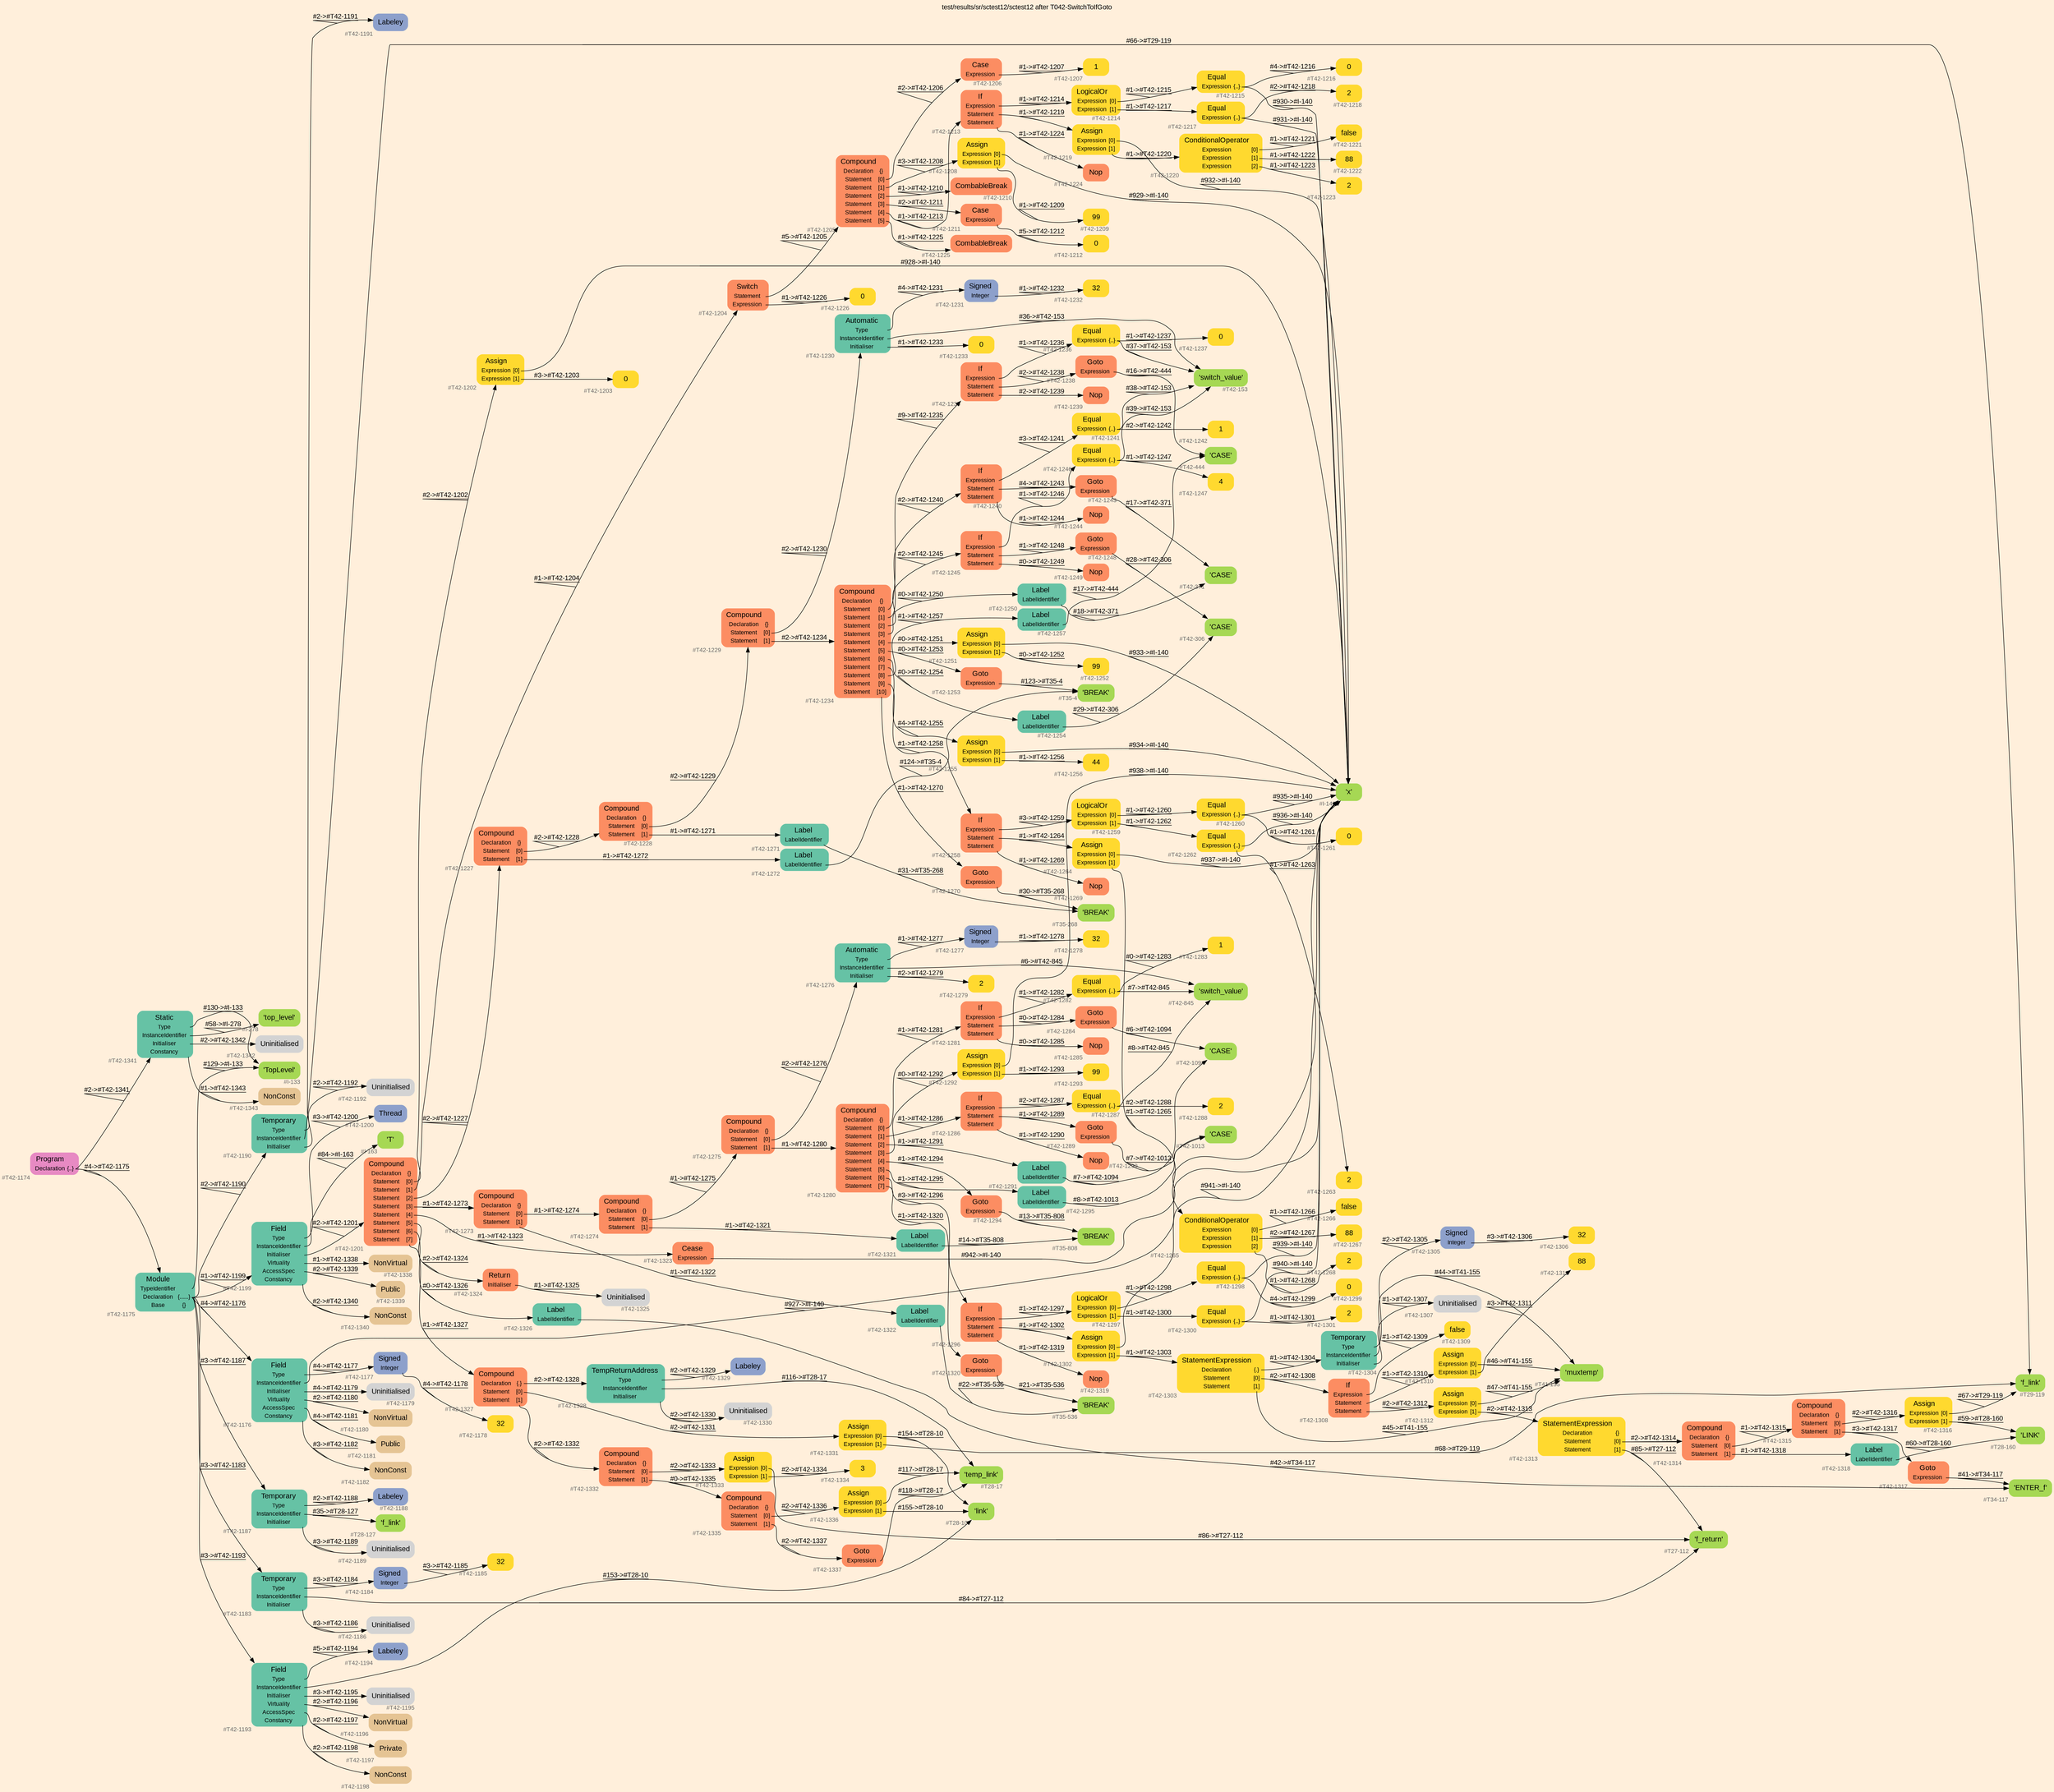 digraph "test/results/sr/sctest12/sctest12 after T042-SwitchToIfGoto" {
label = "test/results/sr/sctest12/sctest12 after T042-SwitchToIfGoto"
labelloc = t
graph [
    rankdir = "LR"
    ranksep = 0.3
    bgcolor = antiquewhite1
    color = black
    fontcolor = black
    fontname = "Arial"
];
node [
    fontname = "Arial"
];
edge [
    fontname = "Arial"
];

// -------------------- node figure --------------------
// -------- block #T42-1174 ----------
"#T42-1174" [
    fillcolor = "/set28/4"
    xlabel = "#T42-1174"
    fontsize = "12"
    fontcolor = grey40
    shape = "plaintext"
    label = <<TABLE BORDER="0" CELLBORDER="0" CELLSPACING="0">
     <TR><TD><FONT COLOR="black" POINT-SIZE="15">Program</FONT></TD></TR>
     <TR><TD><FONT COLOR="black" POINT-SIZE="12">Declaration</FONT></TD><TD PORT="port0"><FONT COLOR="black" POINT-SIZE="12">{..}</FONT></TD></TR>
    </TABLE>>
    style = "rounded,filled"
];

// -------- block #T42-1175 ----------
"#T42-1175" [
    fillcolor = "/set28/1"
    xlabel = "#T42-1175"
    fontsize = "12"
    fontcolor = grey40
    shape = "plaintext"
    label = <<TABLE BORDER="0" CELLBORDER="0" CELLSPACING="0">
     <TR><TD><FONT COLOR="black" POINT-SIZE="15">Module</FONT></TD></TR>
     <TR><TD><FONT COLOR="black" POINT-SIZE="12">TypeIdentifier</FONT></TD><TD PORT="port0"></TD></TR>
     <TR><TD><FONT COLOR="black" POINT-SIZE="12">Declaration</FONT></TD><TD PORT="port1"><FONT COLOR="black" POINT-SIZE="12">{......}</FONT></TD></TR>
     <TR><TD><FONT COLOR="black" POINT-SIZE="12">Base</FONT></TD><TD PORT="port2"><FONT COLOR="black" POINT-SIZE="12">{}</FONT></TD></TR>
    </TABLE>>
    style = "rounded,filled"
];

// -------- block #I-133 ----------
"#I-133" [
    fillcolor = "/set28/5"
    xlabel = "#I-133"
    fontsize = "12"
    fontcolor = grey40
    shape = "plaintext"
    label = <<TABLE BORDER="0" CELLBORDER="0" CELLSPACING="0">
     <TR><TD><FONT COLOR="black" POINT-SIZE="15">'TopLevel'</FONT></TD></TR>
    </TABLE>>
    style = "rounded,filled"
];

// -------- block #T42-1176 ----------
"#T42-1176" [
    fillcolor = "/set28/1"
    xlabel = "#T42-1176"
    fontsize = "12"
    fontcolor = grey40
    shape = "plaintext"
    label = <<TABLE BORDER="0" CELLBORDER="0" CELLSPACING="0">
     <TR><TD><FONT COLOR="black" POINT-SIZE="15">Field</FONT></TD></TR>
     <TR><TD><FONT COLOR="black" POINT-SIZE="12">Type</FONT></TD><TD PORT="port0"></TD></TR>
     <TR><TD><FONT COLOR="black" POINT-SIZE="12">InstanceIdentifier</FONT></TD><TD PORT="port1"></TD></TR>
     <TR><TD><FONT COLOR="black" POINT-SIZE="12">Initialiser</FONT></TD><TD PORT="port2"></TD></TR>
     <TR><TD><FONT COLOR="black" POINT-SIZE="12">Virtuality</FONT></TD><TD PORT="port3"></TD></TR>
     <TR><TD><FONT COLOR="black" POINT-SIZE="12">AccessSpec</FONT></TD><TD PORT="port4"></TD></TR>
     <TR><TD><FONT COLOR="black" POINT-SIZE="12">Constancy</FONT></TD><TD PORT="port5"></TD></TR>
    </TABLE>>
    style = "rounded,filled"
];

// -------- block #T42-1177 ----------
"#T42-1177" [
    fillcolor = "/set28/3"
    xlabel = "#T42-1177"
    fontsize = "12"
    fontcolor = grey40
    shape = "plaintext"
    label = <<TABLE BORDER="0" CELLBORDER="0" CELLSPACING="0">
     <TR><TD><FONT COLOR="black" POINT-SIZE="15">Signed</FONT></TD></TR>
     <TR><TD><FONT COLOR="black" POINT-SIZE="12">Integer</FONT></TD><TD PORT="port0"></TD></TR>
    </TABLE>>
    style = "rounded,filled"
];

// -------- block #T42-1178 ----------
"#T42-1178" [
    fillcolor = "/set28/6"
    xlabel = "#T42-1178"
    fontsize = "12"
    fontcolor = grey40
    shape = "plaintext"
    label = <<TABLE BORDER="0" CELLBORDER="0" CELLSPACING="0">
     <TR><TD><FONT COLOR="black" POINT-SIZE="15">32</FONT></TD></TR>
    </TABLE>>
    style = "rounded,filled"
];

// -------- block #I-140 ----------
"#I-140" [
    fillcolor = "/set28/5"
    xlabel = "#I-140"
    fontsize = "12"
    fontcolor = grey40
    shape = "plaintext"
    label = <<TABLE BORDER="0" CELLBORDER="0" CELLSPACING="0">
     <TR><TD><FONT COLOR="black" POINT-SIZE="15">'x'</FONT></TD></TR>
    </TABLE>>
    style = "rounded,filled"
];

// -------- block #T42-1179 ----------
"#T42-1179" [
    xlabel = "#T42-1179"
    fontsize = "12"
    fontcolor = grey40
    shape = "plaintext"
    label = <<TABLE BORDER="0" CELLBORDER="0" CELLSPACING="0">
     <TR><TD><FONT COLOR="black" POINT-SIZE="15">Uninitialised</FONT></TD></TR>
    </TABLE>>
    style = "rounded,filled"
];

// -------- block #T42-1180 ----------
"#T42-1180" [
    fillcolor = "/set28/7"
    xlabel = "#T42-1180"
    fontsize = "12"
    fontcolor = grey40
    shape = "plaintext"
    label = <<TABLE BORDER="0" CELLBORDER="0" CELLSPACING="0">
     <TR><TD><FONT COLOR="black" POINT-SIZE="15">NonVirtual</FONT></TD></TR>
    </TABLE>>
    style = "rounded,filled"
];

// -------- block #T42-1181 ----------
"#T42-1181" [
    fillcolor = "/set28/7"
    xlabel = "#T42-1181"
    fontsize = "12"
    fontcolor = grey40
    shape = "plaintext"
    label = <<TABLE BORDER="0" CELLBORDER="0" CELLSPACING="0">
     <TR><TD><FONT COLOR="black" POINT-SIZE="15">Public</FONT></TD></TR>
    </TABLE>>
    style = "rounded,filled"
];

// -------- block #T42-1182 ----------
"#T42-1182" [
    fillcolor = "/set28/7"
    xlabel = "#T42-1182"
    fontsize = "12"
    fontcolor = grey40
    shape = "plaintext"
    label = <<TABLE BORDER="0" CELLBORDER="0" CELLSPACING="0">
     <TR><TD><FONT COLOR="black" POINT-SIZE="15">NonConst</FONT></TD></TR>
    </TABLE>>
    style = "rounded,filled"
];

// -------- block #T42-1183 ----------
"#T42-1183" [
    fillcolor = "/set28/1"
    xlabel = "#T42-1183"
    fontsize = "12"
    fontcolor = grey40
    shape = "plaintext"
    label = <<TABLE BORDER="0" CELLBORDER="0" CELLSPACING="0">
     <TR><TD><FONT COLOR="black" POINT-SIZE="15">Temporary</FONT></TD></TR>
     <TR><TD><FONT COLOR="black" POINT-SIZE="12">Type</FONT></TD><TD PORT="port0"></TD></TR>
     <TR><TD><FONT COLOR="black" POINT-SIZE="12">InstanceIdentifier</FONT></TD><TD PORT="port1"></TD></TR>
     <TR><TD><FONT COLOR="black" POINT-SIZE="12">Initialiser</FONT></TD><TD PORT="port2"></TD></TR>
    </TABLE>>
    style = "rounded,filled"
];

// -------- block #T42-1184 ----------
"#T42-1184" [
    fillcolor = "/set28/3"
    xlabel = "#T42-1184"
    fontsize = "12"
    fontcolor = grey40
    shape = "plaintext"
    label = <<TABLE BORDER="0" CELLBORDER="0" CELLSPACING="0">
     <TR><TD><FONT COLOR="black" POINT-SIZE="15">Signed</FONT></TD></TR>
     <TR><TD><FONT COLOR="black" POINT-SIZE="12">Integer</FONT></TD><TD PORT="port0"></TD></TR>
    </TABLE>>
    style = "rounded,filled"
];

// -------- block #T42-1185 ----------
"#T42-1185" [
    fillcolor = "/set28/6"
    xlabel = "#T42-1185"
    fontsize = "12"
    fontcolor = grey40
    shape = "plaintext"
    label = <<TABLE BORDER="0" CELLBORDER="0" CELLSPACING="0">
     <TR><TD><FONT COLOR="black" POINT-SIZE="15">32</FONT></TD></TR>
    </TABLE>>
    style = "rounded,filled"
];

// -------- block #T27-112 ----------
"#T27-112" [
    fillcolor = "/set28/5"
    xlabel = "#T27-112"
    fontsize = "12"
    fontcolor = grey40
    shape = "plaintext"
    label = <<TABLE BORDER="0" CELLBORDER="0" CELLSPACING="0">
     <TR><TD><FONT COLOR="black" POINT-SIZE="15">'f_return'</FONT></TD></TR>
    </TABLE>>
    style = "rounded,filled"
];

// -------- block #T42-1186 ----------
"#T42-1186" [
    xlabel = "#T42-1186"
    fontsize = "12"
    fontcolor = grey40
    shape = "plaintext"
    label = <<TABLE BORDER="0" CELLBORDER="0" CELLSPACING="0">
     <TR><TD><FONT COLOR="black" POINT-SIZE="15">Uninitialised</FONT></TD></TR>
    </TABLE>>
    style = "rounded,filled"
];

// -------- block #T42-1187 ----------
"#T42-1187" [
    fillcolor = "/set28/1"
    xlabel = "#T42-1187"
    fontsize = "12"
    fontcolor = grey40
    shape = "plaintext"
    label = <<TABLE BORDER="0" CELLBORDER="0" CELLSPACING="0">
     <TR><TD><FONT COLOR="black" POINT-SIZE="15">Temporary</FONT></TD></TR>
     <TR><TD><FONT COLOR="black" POINT-SIZE="12">Type</FONT></TD><TD PORT="port0"></TD></TR>
     <TR><TD><FONT COLOR="black" POINT-SIZE="12">InstanceIdentifier</FONT></TD><TD PORT="port1"></TD></TR>
     <TR><TD><FONT COLOR="black" POINT-SIZE="12">Initialiser</FONT></TD><TD PORT="port2"></TD></TR>
    </TABLE>>
    style = "rounded,filled"
];

// -------- block #T42-1188 ----------
"#T42-1188" [
    fillcolor = "/set28/3"
    xlabel = "#T42-1188"
    fontsize = "12"
    fontcolor = grey40
    shape = "plaintext"
    label = <<TABLE BORDER="0" CELLBORDER="0" CELLSPACING="0">
     <TR><TD><FONT COLOR="black" POINT-SIZE="15">Labeley</FONT></TD></TR>
    </TABLE>>
    style = "rounded,filled"
];

// -------- block #T28-127 ----------
"#T28-127" [
    fillcolor = "/set28/5"
    xlabel = "#T28-127"
    fontsize = "12"
    fontcolor = grey40
    shape = "plaintext"
    label = <<TABLE BORDER="0" CELLBORDER="0" CELLSPACING="0">
     <TR><TD><FONT COLOR="black" POINT-SIZE="15">'f_link'</FONT></TD></TR>
    </TABLE>>
    style = "rounded,filled"
];

// -------- block #T42-1189 ----------
"#T42-1189" [
    xlabel = "#T42-1189"
    fontsize = "12"
    fontcolor = grey40
    shape = "plaintext"
    label = <<TABLE BORDER="0" CELLBORDER="0" CELLSPACING="0">
     <TR><TD><FONT COLOR="black" POINT-SIZE="15">Uninitialised</FONT></TD></TR>
    </TABLE>>
    style = "rounded,filled"
];

// -------- block #T42-1190 ----------
"#T42-1190" [
    fillcolor = "/set28/1"
    xlabel = "#T42-1190"
    fontsize = "12"
    fontcolor = grey40
    shape = "plaintext"
    label = <<TABLE BORDER="0" CELLBORDER="0" CELLSPACING="0">
     <TR><TD><FONT COLOR="black" POINT-SIZE="15">Temporary</FONT></TD></TR>
     <TR><TD><FONT COLOR="black" POINT-SIZE="12">Type</FONT></TD><TD PORT="port0"></TD></TR>
     <TR><TD><FONT COLOR="black" POINT-SIZE="12">InstanceIdentifier</FONT></TD><TD PORT="port1"></TD></TR>
     <TR><TD><FONT COLOR="black" POINT-SIZE="12">Initialiser</FONT></TD><TD PORT="port2"></TD></TR>
    </TABLE>>
    style = "rounded,filled"
];

// -------- block #T42-1191 ----------
"#T42-1191" [
    fillcolor = "/set28/3"
    xlabel = "#T42-1191"
    fontsize = "12"
    fontcolor = grey40
    shape = "plaintext"
    label = <<TABLE BORDER="0" CELLBORDER="0" CELLSPACING="0">
     <TR><TD><FONT COLOR="black" POINT-SIZE="15">Labeley</FONT></TD></TR>
    </TABLE>>
    style = "rounded,filled"
];

// -------- block #T29-119 ----------
"#T29-119" [
    fillcolor = "/set28/5"
    xlabel = "#T29-119"
    fontsize = "12"
    fontcolor = grey40
    shape = "plaintext"
    label = <<TABLE BORDER="0" CELLBORDER="0" CELLSPACING="0">
     <TR><TD><FONT COLOR="black" POINT-SIZE="15">'f_link'</FONT></TD></TR>
    </TABLE>>
    style = "rounded,filled"
];

// -------- block #T42-1192 ----------
"#T42-1192" [
    xlabel = "#T42-1192"
    fontsize = "12"
    fontcolor = grey40
    shape = "plaintext"
    label = <<TABLE BORDER="0" CELLBORDER="0" CELLSPACING="0">
     <TR><TD><FONT COLOR="black" POINT-SIZE="15">Uninitialised</FONT></TD></TR>
    </TABLE>>
    style = "rounded,filled"
];

// -------- block #T42-1193 ----------
"#T42-1193" [
    fillcolor = "/set28/1"
    xlabel = "#T42-1193"
    fontsize = "12"
    fontcolor = grey40
    shape = "plaintext"
    label = <<TABLE BORDER="0" CELLBORDER="0" CELLSPACING="0">
     <TR><TD><FONT COLOR="black" POINT-SIZE="15">Field</FONT></TD></TR>
     <TR><TD><FONT COLOR="black" POINT-SIZE="12">Type</FONT></TD><TD PORT="port0"></TD></TR>
     <TR><TD><FONT COLOR="black" POINT-SIZE="12">InstanceIdentifier</FONT></TD><TD PORT="port1"></TD></TR>
     <TR><TD><FONT COLOR="black" POINT-SIZE="12">Initialiser</FONT></TD><TD PORT="port2"></TD></TR>
     <TR><TD><FONT COLOR="black" POINT-SIZE="12">Virtuality</FONT></TD><TD PORT="port3"></TD></TR>
     <TR><TD><FONT COLOR="black" POINT-SIZE="12">AccessSpec</FONT></TD><TD PORT="port4"></TD></TR>
     <TR><TD><FONT COLOR="black" POINT-SIZE="12">Constancy</FONT></TD><TD PORT="port5"></TD></TR>
    </TABLE>>
    style = "rounded,filled"
];

// -------- block #T42-1194 ----------
"#T42-1194" [
    fillcolor = "/set28/3"
    xlabel = "#T42-1194"
    fontsize = "12"
    fontcolor = grey40
    shape = "plaintext"
    label = <<TABLE BORDER="0" CELLBORDER="0" CELLSPACING="0">
     <TR><TD><FONT COLOR="black" POINT-SIZE="15">Labeley</FONT></TD></TR>
    </TABLE>>
    style = "rounded,filled"
];

// -------- block #T28-10 ----------
"#T28-10" [
    fillcolor = "/set28/5"
    xlabel = "#T28-10"
    fontsize = "12"
    fontcolor = grey40
    shape = "plaintext"
    label = <<TABLE BORDER="0" CELLBORDER="0" CELLSPACING="0">
     <TR><TD><FONT COLOR="black" POINT-SIZE="15">'link'</FONT></TD></TR>
    </TABLE>>
    style = "rounded,filled"
];

// -------- block #T42-1195 ----------
"#T42-1195" [
    xlabel = "#T42-1195"
    fontsize = "12"
    fontcolor = grey40
    shape = "plaintext"
    label = <<TABLE BORDER="0" CELLBORDER="0" CELLSPACING="0">
     <TR><TD><FONT COLOR="black" POINT-SIZE="15">Uninitialised</FONT></TD></TR>
    </TABLE>>
    style = "rounded,filled"
];

// -------- block #T42-1196 ----------
"#T42-1196" [
    fillcolor = "/set28/7"
    xlabel = "#T42-1196"
    fontsize = "12"
    fontcolor = grey40
    shape = "plaintext"
    label = <<TABLE BORDER="0" CELLBORDER="0" CELLSPACING="0">
     <TR><TD><FONT COLOR="black" POINT-SIZE="15">NonVirtual</FONT></TD></TR>
    </TABLE>>
    style = "rounded,filled"
];

// -------- block #T42-1197 ----------
"#T42-1197" [
    fillcolor = "/set28/7"
    xlabel = "#T42-1197"
    fontsize = "12"
    fontcolor = grey40
    shape = "plaintext"
    label = <<TABLE BORDER="0" CELLBORDER="0" CELLSPACING="0">
     <TR><TD><FONT COLOR="black" POINT-SIZE="15">Private</FONT></TD></TR>
    </TABLE>>
    style = "rounded,filled"
];

// -------- block #T42-1198 ----------
"#T42-1198" [
    fillcolor = "/set28/7"
    xlabel = "#T42-1198"
    fontsize = "12"
    fontcolor = grey40
    shape = "plaintext"
    label = <<TABLE BORDER="0" CELLBORDER="0" CELLSPACING="0">
     <TR><TD><FONT COLOR="black" POINT-SIZE="15">NonConst</FONT></TD></TR>
    </TABLE>>
    style = "rounded,filled"
];

// -------- block #T42-1199 ----------
"#T42-1199" [
    fillcolor = "/set28/1"
    xlabel = "#T42-1199"
    fontsize = "12"
    fontcolor = grey40
    shape = "plaintext"
    label = <<TABLE BORDER="0" CELLBORDER="0" CELLSPACING="0">
     <TR><TD><FONT COLOR="black" POINT-SIZE="15">Field</FONT></TD></TR>
     <TR><TD><FONT COLOR="black" POINT-SIZE="12">Type</FONT></TD><TD PORT="port0"></TD></TR>
     <TR><TD><FONT COLOR="black" POINT-SIZE="12">InstanceIdentifier</FONT></TD><TD PORT="port1"></TD></TR>
     <TR><TD><FONT COLOR="black" POINT-SIZE="12">Initialiser</FONT></TD><TD PORT="port2"></TD></TR>
     <TR><TD><FONT COLOR="black" POINT-SIZE="12">Virtuality</FONT></TD><TD PORT="port3"></TD></TR>
     <TR><TD><FONT COLOR="black" POINT-SIZE="12">AccessSpec</FONT></TD><TD PORT="port4"></TD></TR>
     <TR><TD><FONT COLOR="black" POINT-SIZE="12">Constancy</FONT></TD><TD PORT="port5"></TD></TR>
    </TABLE>>
    style = "rounded,filled"
];

// -------- block #T42-1200 ----------
"#T42-1200" [
    fillcolor = "/set28/3"
    xlabel = "#T42-1200"
    fontsize = "12"
    fontcolor = grey40
    shape = "plaintext"
    label = <<TABLE BORDER="0" CELLBORDER="0" CELLSPACING="0">
     <TR><TD><FONT COLOR="black" POINT-SIZE="15">Thread</FONT></TD></TR>
    </TABLE>>
    style = "rounded,filled"
];

// -------- block #I-163 ----------
"#I-163" [
    fillcolor = "/set28/5"
    xlabel = "#I-163"
    fontsize = "12"
    fontcolor = grey40
    shape = "plaintext"
    label = <<TABLE BORDER="0" CELLBORDER="0" CELLSPACING="0">
     <TR><TD><FONT COLOR="black" POINT-SIZE="15">'T'</FONT></TD></TR>
    </TABLE>>
    style = "rounded,filled"
];

// -------- block #T42-1201 ----------
"#T42-1201" [
    fillcolor = "/set28/2"
    xlabel = "#T42-1201"
    fontsize = "12"
    fontcolor = grey40
    shape = "plaintext"
    label = <<TABLE BORDER="0" CELLBORDER="0" CELLSPACING="0">
     <TR><TD><FONT COLOR="black" POINT-SIZE="15">Compound</FONT></TD></TR>
     <TR><TD><FONT COLOR="black" POINT-SIZE="12">Declaration</FONT></TD><TD PORT="port0"><FONT COLOR="black" POINT-SIZE="12">{}</FONT></TD></TR>
     <TR><TD><FONT COLOR="black" POINT-SIZE="12">Statement</FONT></TD><TD PORT="port1"><FONT COLOR="black" POINT-SIZE="12">[0]</FONT></TD></TR>
     <TR><TD><FONT COLOR="black" POINT-SIZE="12">Statement</FONT></TD><TD PORT="port2"><FONT COLOR="black" POINT-SIZE="12">[1]</FONT></TD></TR>
     <TR><TD><FONT COLOR="black" POINT-SIZE="12">Statement</FONT></TD><TD PORT="port3"><FONT COLOR="black" POINT-SIZE="12">[2]</FONT></TD></TR>
     <TR><TD><FONT COLOR="black" POINT-SIZE="12">Statement</FONT></TD><TD PORT="port4"><FONT COLOR="black" POINT-SIZE="12">[3]</FONT></TD></TR>
     <TR><TD><FONT COLOR="black" POINT-SIZE="12">Statement</FONT></TD><TD PORT="port5"><FONT COLOR="black" POINT-SIZE="12">[4]</FONT></TD></TR>
     <TR><TD><FONT COLOR="black" POINT-SIZE="12">Statement</FONT></TD><TD PORT="port6"><FONT COLOR="black" POINT-SIZE="12">[5]</FONT></TD></TR>
     <TR><TD><FONT COLOR="black" POINT-SIZE="12">Statement</FONT></TD><TD PORT="port7"><FONT COLOR="black" POINT-SIZE="12">[6]</FONT></TD></TR>
     <TR><TD><FONT COLOR="black" POINT-SIZE="12">Statement</FONT></TD><TD PORT="port8"><FONT COLOR="black" POINT-SIZE="12">[7]</FONT></TD></TR>
    </TABLE>>
    style = "rounded,filled"
];

// -------- block #T42-1202 ----------
"#T42-1202" [
    fillcolor = "/set28/6"
    xlabel = "#T42-1202"
    fontsize = "12"
    fontcolor = grey40
    shape = "plaintext"
    label = <<TABLE BORDER="0" CELLBORDER="0" CELLSPACING="0">
     <TR><TD><FONT COLOR="black" POINT-SIZE="15">Assign</FONT></TD></TR>
     <TR><TD><FONT COLOR="black" POINT-SIZE="12">Expression</FONT></TD><TD PORT="port0"><FONT COLOR="black" POINT-SIZE="12">[0]</FONT></TD></TR>
     <TR><TD><FONT COLOR="black" POINT-SIZE="12">Expression</FONT></TD><TD PORT="port1"><FONT COLOR="black" POINT-SIZE="12">[1]</FONT></TD></TR>
    </TABLE>>
    style = "rounded,filled"
];

// -------- block #T42-1203 ----------
"#T42-1203" [
    fillcolor = "/set28/6"
    xlabel = "#T42-1203"
    fontsize = "12"
    fontcolor = grey40
    shape = "plaintext"
    label = <<TABLE BORDER="0" CELLBORDER="0" CELLSPACING="0">
     <TR><TD><FONT COLOR="black" POINT-SIZE="15">0</FONT></TD></TR>
    </TABLE>>
    style = "rounded,filled"
];

// -------- block #T42-1204 ----------
"#T42-1204" [
    fillcolor = "/set28/2"
    xlabel = "#T42-1204"
    fontsize = "12"
    fontcolor = grey40
    shape = "plaintext"
    label = <<TABLE BORDER="0" CELLBORDER="0" CELLSPACING="0">
     <TR><TD><FONT COLOR="black" POINT-SIZE="15">Switch</FONT></TD></TR>
     <TR><TD><FONT COLOR="black" POINT-SIZE="12">Statement</FONT></TD><TD PORT="port0"></TD></TR>
     <TR><TD><FONT COLOR="black" POINT-SIZE="12">Expression</FONT></TD><TD PORT="port1"></TD></TR>
    </TABLE>>
    style = "rounded,filled"
];

// -------- block #T42-1205 ----------
"#T42-1205" [
    fillcolor = "/set28/2"
    xlabel = "#T42-1205"
    fontsize = "12"
    fontcolor = grey40
    shape = "plaintext"
    label = <<TABLE BORDER="0" CELLBORDER="0" CELLSPACING="0">
     <TR><TD><FONT COLOR="black" POINT-SIZE="15">Compound</FONT></TD></TR>
     <TR><TD><FONT COLOR="black" POINT-SIZE="12">Declaration</FONT></TD><TD PORT="port0"><FONT COLOR="black" POINT-SIZE="12">{}</FONT></TD></TR>
     <TR><TD><FONT COLOR="black" POINT-SIZE="12">Statement</FONT></TD><TD PORT="port1"><FONT COLOR="black" POINT-SIZE="12">[0]</FONT></TD></TR>
     <TR><TD><FONT COLOR="black" POINT-SIZE="12">Statement</FONT></TD><TD PORT="port2"><FONT COLOR="black" POINT-SIZE="12">[1]</FONT></TD></TR>
     <TR><TD><FONT COLOR="black" POINT-SIZE="12">Statement</FONT></TD><TD PORT="port3"><FONT COLOR="black" POINT-SIZE="12">[2]</FONT></TD></TR>
     <TR><TD><FONT COLOR="black" POINT-SIZE="12">Statement</FONT></TD><TD PORT="port4"><FONT COLOR="black" POINT-SIZE="12">[3]</FONT></TD></TR>
     <TR><TD><FONT COLOR="black" POINT-SIZE="12">Statement</FONT></TD><TD PORT="port5"><FONT COLOR="black" POINT-SIZE="12">[4]</FONT></TD></TR>
     <TR><TD><FONT COLOR="black" POINT-SIZE="12">Statement</FONT></TD><TD PORT="port6"><FONT COLOR="black" POINT-SIZE="12">[5]</FONT></TD></TR>
    </TABLE>>
    style = "rounded,filled"
];

// -------- block #T42-1206 ----------
"#T42-1206" [
    fillcolor = "/set28/2"
    xlabel = "#T42-1206"
    fontsize = "12"
    fontcolor = grey40
    shape = "plaintext"
    label = <<TABLE BORDER="0" CELLBORDER="0" CELLSPACING="0">
     <TR><TD><FONT COLOR="black" POINT-SIZE="15">Case</FONT></TD></TR>
     <TR><TD><FONT COLOR="black" POINT-SIZE="12">Expression</FONT></TD><TD PORT="port0"></TD></TR>
    </TABLE>>
    style = "rounded,filled"
];

// -------- block #T42-1207 ----------
"#T42-1207" [
    fillcolor = "/set28/6"
    xlabel = "#T42-1207"
    fontsize = "12"
    fontcolor = grey40
    shape = "plaintext"
    label = <<TABLE BORDER="0" CELLBORDER="0" CELLSPACING="0">
     <TR><TD><FONT COLOR="black" POINT-SIZE="15">1</FONT></TD></TR>
    </TABLE>>
    style = "rounded,filled"
];

// -------- block #T42-1208 ----------
"#T42-1208" [
    fillcolor = "/set28/6"
    xlabel = "#T42-1208"
    fontsize = "12"
    fontcolor = grey40
    shape = "plaintext"
    label = <<TABLE BORDER="0" CELLBORDER="0" CELLSPACING="0">
     <TR><TD><FONT COLOR="black" POINT-SIZE="15">Assign</FONT></TD></TR>
     <TR><TD><FONT COLOR="black" POINT-SIZE="12">Expression</FONT></TD><TD PORT="port0"><FONT COLOR="black" POINT-SIZE="12">[0]</FONT></TD></TR>
     <TR><TD><FONT COLOR="black" POINT-SIZE="12">Expression</FONT></TD><TD PORT="port1"><FONT COLOR="black" POINT-SIZE="12">[1]</FONT></TD></TR>
    </TABLE>>
    style = "rounded,filled"
];

// -------- block #T42-1209 ----------
"#T42-1209" [
    fillcolor = "/set28/6"
    xlabel = "#T42-1209"
    fontsize = "12"
    fontcolor = grey40
    shape = "plaintext"
    label = <<TABLE BORDER="0" CELLBORDER="0" CELLSPACING="0">
     <TR><TD><FONT COLOR="black" POINT-SIZE="15">99</FONT></TD></TR>
    </TABLE>>
    style = "rounded,filled"
];

// -------- block #T42-1210 ----------
"#T42-1210" [
    fillcolor = "/set28/2"
    xlabel = "#T42-1210"
    fontsize = "12"
    fontcolor = grey40
    shape = "plaintext"
    label = <<TABLE BORDER="0" CELLBORDER="0" CELLSPACING="0">
     <TR><TD><FONT COLOR="black" POINT-SIZE="15">CombableBreak</FONT></TD></TR>
    </TABLE>>
    style = "rounded,filled"
];

// -------- block #T42-1211 ----------
"#T42-1211" [
    fillcolor = "/set28/2"
    xlabel = "#T42-1211"
    fontsize = "12"
    fontcolor = grey40
    shape = "plaintext"
    label = <<TABLE BORDER="0" CELLBORDER="0" CELLSPACING="0">
     <TR><TD><FONT COLOR="black" POINT-SIZE="15">Case</FONT></TD></TR>
     <TR><TD><FONT COLOR="black" POINT-SIZE="12">Expression</FONT></TD><TD PORT="port0"></TD></TR>
    </TABLE>>
    style = "rounded,filled"
];

// -------- block #T42-1212 ----------
"#T42-1212" [
    fillcolor = "/set28/6"
    xlabel = "#T42-1212"
    fontsize = "12"
    fontcolor = grey40
    shape = "plaintext"
    label = <<TABLE BORDER="0" CELLBORDER="0" CELLSPACING="0">
     <TR><TD><FONT COLOR="black" POINT-SIZE="15">0</FONT></TD></TR>
    </TABLE>>
    style = "rounded,filled"
];

// -------- block #T42-1213 ----------
"#T42-1213" [
    fillcolor = "/set28/2"
    xlabel = "#T42-1213"
    fontsize = "12"
    fontcolor = grey40
    shape = "plaintext"
    label = <<TABLE BORDER="0" CELLBORDER="0" CELLSPACING="0">
     <TR><TD><FONT COLOR="black" POINT-SIZE="15">If</FONT></TD></TR>
     <TR><TD><FONT COLOR="black" POINT-SIZE="12">Expression</FONT></TD><TD PORT="port0"></TD></TR>
     <TR><TD><FONT COLOR="black" POINT-SIZE="12">Statement</FONT></TD><TD PORT="port1"></TD></TR>
     <TR><TD><FONT COLOR="black" POINT-SIZE="12">Statement</FONT></TD><TD PORT="port2"></TD></TR>
    </TABLE>>
    style = "rounded,filled"
];

// -------- block #T42-1214 ----------
"#T42-1214" [
    fillcolor = "/set28/6"
    xlabel = "#T42-1214"
    fontsize = "12"
    fontcolor = grey40
    shape = "plaintext"
    label = <<TABLE BORDER="0" CELLBORDER="0" CELLSPACING="0">
     <TR><TD><FONT COLOR="black" POINT-SIZE="15">LogicalOr</FONT></TD></TR>
     <TR><TD><FONT COLOR="black" POINT-SIZE="12">Expression</FONT></TD><TD PORT="port0"><FONT COLOR="black" POINT-SIZE="12">[0]</FONT></TD></TR>
     <TR><TD><FONT COLOR="black" POINT-SIZE="12">Expression</FONT></TD><TD PORT="port1"><FONT COLOR="black" POINT-SIZE="12">[1]</FONT></TD></TR>
    </TABLE>>
    style = "rounded,filled"
];

// -------- block #T42-1215 ----------
"#T42-1215" [
    fillcolor = "/set28/6"
    xlabel = "#T42-1215"
    fontsize = "12"
    fontcolor = grey40
    shape = "plaintext"
    label = <<TABLE BORDER="0" CELLBORDER="0" CELLSPACING="0">
     <TR><TD><FONT COLOR="black" POINT-SIZE="15">Equal</FONT></TD></TR>
     <TR><TD><FONT COLOR="black" POINT-SIZE="12">Expression</FONT></TD><TD PORT="port0"><FONT COLOR="black" POINT-SIZE="12">{..}</FONT></TD></TR>
    </TABLE>>
    style = "rounded,filled"
];

// -------- block #T42-1216 ----------
"#T42-1216" [
    fillcolor = "/set28/6"
    xlabel = "#T42-1216"
    fontsize = "12"
    fontcolor = grey40
    shape = "plaintext"
    label = <<TABLE BORDER="0" CELLBORDER="0" CELLSPACING="0">
     <TR><TD><FONT COLOR="black" POINT-SIZE="15">0</FONT></TD></TR>
    </TABLE>>
    style = "rounded,filled"
];

// -------- block #T42-1217 ----------
"#T42-1217" [
    fillcolor = "/set28/6"
    xlabel = "#T42-1217"
    fontsize = "12"
    fontcolor = grey40
    shape = "plaintext"
    label = <<TABLE BORDER="0" CELLBORDER="0" CELLSPACING="0">
     <TR><TD><FONT COLOR="black" POINT-SIZE="15">Equal</FONT></TD></TR>
     <TR><TD><FONT COLOR="black" POINT-SIZE="12">Expression</FONT></TD><TD PORT="port0"><FONT COLOR="black" POINT-SIZE="12">{..}</FONT></TD></TR>
    </TABLE>>
    style = "rounded,filled"
];

// -------- block #T42-1218 ----------
"#T42-1218" [
    fillcolor = "/set28/6"
    xlabel = "#T42-1218"
    fontsize = "12"
    fontcolor = grey40
    shape = "plaintext"
    label = <<TABLE BORDER="0" CELLBORDER="0" CELLSPACING="0">
     <TR><TD><FONT COLOR="black" POINT-SIZE="15">2</FONT></TD></TR>
    </TABLE>>
    style = "rounded,filled"
];

// -------- block #T42-1219 ----------
"#T42-1219" [
    fillcolor = "/set28/6"
    xlabel = "#T42-1219"
    fontsize = "12"
    fontcolor = grey40
    shape = "plaintext"
    label = <<TABLE BORDER="0" CELLBORDER="0" CELLSPACING="0">
     <TR><TD><FONT COLOR="black" POINT-SIZE="15">Assign</FONT></TD></TR>
     <TR><TD><FONT COLOR="black" POINT-SIZE="12">Expression</FONT></TD><TD PORT="port0"><FONT COLOR="black" POINT-SIZE="12">[0]</FONT></TD></TR>
     <TR><TD><FONT COLOR="black" POINT-SIZE="12">Expression</FONT></TD><TD PORT="port1"><FONT COLOR="black" POINT-SIZE="12">[1]</FONT></TD></TR>
    </TABLE>>
    style = "rounded,filled"
];

// -------- block #T42-1220 ----------
"#T42-1220" [
    fillcolor = "/set28/6"
    xlabel = "#T42-1220"
    fontsize = "12"
    fontcolor = grey40
    shape = "plaintext"
    label = <<TABLE BORDER="0" CELLBORDER="0" CELLSPACING="0">
     <TR><TD><FONT COLOR="black" POINT-SIZE="15">ConditionalOperator</FONT></TD></TR>
     <TR><TD><FONT COLOR="black" POINT-SIZE="12">Expression</FONT></TD><TD PORT="port0"><FONT COLOR="black" POINT-SIZE="12">[0]</FONT></TD></TR>
     <TR><TD><FONT COLOR="black" POINT-SIZE="12">Expression</FONT></TD><TD PORT="port1"><FONT COLOR="black" POINT-SIZE="12">[1]</FONT></TD></TR>
     <TR><TD><FONT COLOR="black" POINT-SIZE="12">Expression</FONT></TD><TD PORT="port2"><FONT COLOR="black" POINT-SIZE="12">[2]</FONT></TD></TR>
    </TABLE>>
    style = "rounded,filled"
];

// -------- block #T42-1221 ----------
"#T42-1221" [
    fillcolor = "/set28/6"
    xlabel = "#T42-1221"
    fontsize = "12"
    fontcolor = grey40
    shape = "plaintext"
    label = <<TABLE BORDER="0" CELLBORDER="0" CELLSPACING="0">
     <TR><TD><FONT COLOR="black" POINT-SIZE="15">false</FONT></TD></TR>
    </TABLE>>
    style = "rounded,filled"
];

// -------- block #T42-1222 ----------
"#T42-1222" [
    fillcolor = "/set28/6"
    xlabel = "#T42-1222"
    fontsize = "12"
    fontcolor = grey40
    shape = "plaintext"
    label = <<TABLE BORDER="0" CELLBORDER="0" CELLSPACING="0">
     <TR><TD><FONT COLOR="black" POINT-SIZE="15">88</FONT></TD></TR>
    </TABLE>>
    style = "rounded,filled"
];

// -------- block #T42-1223 ----------
"#T42-1223" [
    fillcolor = "/set28/6"
    xlabel = "#T42-1223"
    fontsize = "12"
    fontcolor = grey40
    shape = "plaintext"
    label = <<TABLE BORDER="0" CELLBORDER="0" CELLSPACING="0">
     <TR><TD><FONT COLOR="black" POINT-SIZE="15">2</FONT></TD></TR>
    </TABLE>>
    style = "rounded,filled"
];

// -------- block #T42-1224 ----------
"#T42-1224" [
    fillcolor = "/set28/2"
    xlabel = "#T42-1224"
    fontsize = "12"
    fontcolor = grey40
    shape = "plaintext"
    label = <<TABLE BORDER="0" CELLBORDER="0" CELLSPACING="0">
     <TR><TD><FONT COLOR="black" POINT-SIZE="15">Nop</FONT></TD></TR>
    </TABLE>>
    style = "rounded,filled"
];

// -------- block #T42-1225 ----------
"#T42-1225" [
    fillcolor = "/set28/2"
    xlabel = "#T42-1225"
    fontsize = "12"
    fontcolor = grey40
    shape = "plaintext"
    label = <<TABLE BORDER="0" CELLBORDER="0" CELLSPACING="0">
     <TR><TD><FONT COLOR="black" POINT-SIZE="15">CombableBreak</FONT></TD></TR>
    </TABLE>>
    style = "rounded,filled"
];

// -------- block #T42-1226 ----------
"#T42-1226" [
    fillcolor = "/set28/6"
    xlabel = "#T42-1226"
    fontsize = "12"
    fontcolor = grey40
    shape = "plaintext"
    label = <<TABLE BORDER="0" CELLBORDER="0" CELLSPACING="0">
     <TR><TD><FONT COLOR="black" POINT-SIZE="15">0</FONT></TD></TR>
    </TABLE>>
    style = "rounded,filled"
];

// -------- block #T42-1227 ----------
"#T42-1227" [
    fillcolor = "/set28/2"
    xlabel = "#T42-1227"
    fontsize = "12"
    fontcolor = grey40
    shape = "plaintext"
    label = <<TABLE BORDER="0" CELLBORDER="0" CELLSPACING="0">
     <TR><TD><FONT COLOR="black" POINT-SIZE="15">Compound</FONT></TD></TR>
     <TR><TD><FONT COLOR="black" POINT-SIZE="12">Declaration</FONT></TD><TD PORT="port0"><FONT COLOR="black" POINT-SIZE="12">{}</FONT></TD></TR>
     <TR><TD><FONT COLOR="black" POINT-SIZE="12">Statement</FONT></TD><TD PORT="port1"><FONT COLOR="black" POINT-SIZE="12">[0]</FONT></TD></TR>
     <TR><TD><FONT COLOR="black" POINT-SIZE="12">Statement</FONT></TD><TD PORT="port2"><FONT COLOR="black" POINT-SIZE="12">[1]</FONT></TD></TR>
    </TABLE>>
    style = "rounded,filled"
];

// -------- block #T42-1228 ----------
"#T42-1228" [
    fillcolor = "/set28/2"
    xlabel = "#T42-1228"
    fontsize = "12"
    fontcolor = grey40
    shape = "plaintext"
    label = <<TABLE BORDER="0" CELLBORDER="0" CELLSPACING="0">
     <TR><TD><FONT COLOR="black" POINT-SIZE="15">Compound</FONT></TD></TR>
     <TR><TD><FONT COLOR="black" POINT-SIZE="12">Declaration</FONT></TD><TD PORT="port0"><FONT COLOR="black" POINT-SIZE="12">{}</FONT></TD></TR>
     <TR><TD><FONT COLOR="black" POINT-SIZE="12">Statement</FONT></TD><TD PORT="port1"><FONT COLOR="black" POINT-SIZE="12">[0]</FONT></TD></TR>
     <TR><TD><FONT COLOR="black" POINT-SIZE="12">Statement</FONT></TD><TD PORT="port2"><FONT COLOR="black" POINT-SIZE="12">[1]</FONT></TD></TR>
    </TABLE>>
    style = "rounded,filled"
];

// -------- block #T42-1229 ----------
"#T42-1229" [
    fillcolor = "/set28/2"
    xlabel = "#T42-1229"
    fontsize = "12"
    fontcolor = grey40
    shape = "plaintext"
    label = <<TABLE BORDER="0" CELLBORDER="0" CELLSPACING="0">
     <TR><TD><FONT COLOR="black" POINT-SIZE="15">Compound</FONT></TD></TR>
     <TR><TD><FONT COLOR="black" POINT-SIZE="12">Declaration</FONT></TD><TD PORT="port0"><FONT COLOR="black" POINT-SIZE="12">{}</FONT></TD></TR>
     <TR><TD><FONT COLOR="black" POINT-SIZE="12">Statement</FONT></TD><TD PORT="port1"><FONT COLOR="black" POINT-SIZE="12">[0]</FONT></TD></TR>
     <TR><TD><FONT COLOR="black" POINT-SIZE="12">Statement</FONT></TD><TD PORT="port2"><FONT COLOR="black" POINT-SIZE="12">[1]</FONT></TD></TR>
    </TABLE>>
    style = "rounded,filled"
];

// -------- block #T42-1230 ----------
"#T42-1230" [
    fillcolor = "/set28/1"
    xlabel = "#T42-1230"
    fontsize = "12"
    fontcolor = grey40
    shape = "plaintext"
    label = <<TABLE BORDER="0" CELLBORDER="0" CELLSPACING="0">
     <TR><TD><FONT COLOR="black" POINT-SIZE="15">Automatic</FONT></TD></TR>
     <TR><TD><FONT COLOR="black" POINT-SIZE="12">Type</FONT></TD><TD PORT="port0"></TD></TR>
     <TR><TD><FONT COLOR="black" POINT-SIZE="12">InstanceIdentifier</FONT></TD><TD PORT="port1"></TD></TR>
     <TR><TD><FONT COLOR="black" POINT-SIZE="12">Initialiser</FONT></TD><TD PORT="port2"></TD></TR>
    </TABLE>>
    style = "rounded,filled"
];

// -------- block #T42-1231 ----------
"#T42-1231" [
    fillcolor = "/set28/3"
    xlabel = "#T42-1231"
    fontsize = "12"
    fontcolor = grey40
    shape = "plaintext"
    label = <<TABLE BORDER="0" CELLBORDER="0" CELLSPACING="0">
     <TR><TD><FONT COLOR="black" POINT-SIZE="15">Signed</FONT></TD></TR>
     <TR><TD><FONT COLOR="black" POINT-SIZE="12">Integer</FONT></TD><TD PORT="port0"></TD></TR>
    </TABLE>>
    style = "rounded,filled"
];

// -------- block #T42-1232 ----------
"#T42-1232" [
    fillcolor = "/set28/6"
    xlabel = "#T42-1232"
    fontsize = "12"
    fontcolor = grey40
    shape = "plaintext"
    label = <<TABLE BORDER="0" CELLBORDER="0" CELLSPACING="0">
     <TR><TD><FONT COLOR="black" POINT-SIZE="15">32</FONT></TD></TR>
    </TABLE>>
    style = "rounded,filled"
];

// -------- block #T42-153 ----------
"#T42-153" [
    fillcolor = "/set28/5"
    xlabel = "#T42-153"
    fontsize = "12"
    fontcolor = grey40
    shape = "plaintext"
    label = <<TABLE BORDER="0" CELLBORDER="0" CELLSPACING="0">
     <TR><TD><FONT COLOR="black" POINT-SIZE="15">'switch_value'</FONT></TD></TR>
    </TABLE>>
    style = "rounded,filled"
];

// -------- block #T42-1233 ----------
"#T42-1233" [
    fillcolor = "/set28/6"
    xlabel = "#T42-1233"
    fontsize = "12"
    fontcolor = grey40
    shape = "plaintext"
    label = <<TABLE BORDER="0" CELLBORDER="0" CELLSPACING="0">
     <TR><TD><FONT COLOR="black" POINT-SIZE="15">0</FONT></TD></TR>
    </TABLE>>
    style = "rounded,filled"
];

// -------- block #T42-1234 ----------
"#T42-1234" [
    fillcolor = "/set28/2"
    xlabel = "#T42-1234"
    fontsize = "12"
    fontcolor = grey40
    shape = "plaintext"
    label = <<TABLE BORDER="0" CELLBORDER="0" CELLSPACING="0">
     <TR><TD><FONT COLOR="black" POINT-SIZE="15">Compound</FONT></TD></TR>
     <TR><TD><FONT COLOR="black" POINT-SIZE="12">Declaration</FONT></TD><TD PORT="port0"><FONT COLOR="black" POINT-SIZE="12">{}</FONT></TD></TR>
     <TR><TD><FONT COLOR="black" POINT-SIZE="12">Statement</FONT></TD><TD PORT="port1"><FONT COLOR="black" POINT-SIZE="12">[0]</FONT></TD></TR>
     <TR><TD><FONT COLOR="black" POINT-SIZE="12">Statement</FONT></TD><TD PORT="port2"><FONT COLOR="black" POINT-SIZE="12">[1]</FONT></TD></TR>
     <TR><TD><FONT COLOR="black" POINT-SIZE="12">Statement</FONT></TD><TD PORT="port3"><FONT COLOR="black" POINT-SIZE="12">[2]</FONT></TD></TR>
     <TR><TD><FONT COLOR="black" POINT-SIZE="12">Statement</FONT></TD><TD PORT="port4"><FONT COLOR="black" POINT-SIZE="12">[3]</FONT></TD></TR>
     <TR><TD><FONT COLOR="black" POINT-SIZE="12">Statement</FONT></TD><TD PORT="port5"><FONT COLOR="black" POINT-SIZE="12">[4]</FONT></TD></TR>
     <TR><TD><FONT COLOR="black" POINT-SIZE="12">Statement</FONT></TD><TD PORT="port6"><FONT COLOR="black" POINT-SIZE="12">[5]</FONT></TD></TR>
     <TR><TD><FONT COLOR="black" POINT-SIZE="12">Statement</FONT></TD><TD PORT="port7"><FONT COLOR="black" POINT-SIZE="12">[6]</FONT></TD></TR>
     <TR><TD><FONT COLOR="black" POINT-SIZE="12">Statement</FONT></TD><TD PORT="port8"><FONT COLOR="black" POINT-SIZE="12">[7]</FONT></TD></TR>
     <TR><TD><FONT COLOR="black" POINT-SIZE="12">Statement</FONT></TD><TD PORT="port9"><FONT COLOR="black" POINT-SIZE="12">[8]</FONT></TD></TR>
     <TR><TD><FONT COLOR="black" POINT-SIZE="12">Statement</FONT></TD><TD PORT="port10"><FONT COLOR="black" POINT-SIZE="12">[9]</FONT></TD></TR>
     <TR><TD><FONT COLOR="black" POINT-SIZE="12">Statement</FONT></TD><TD PORT="port11"><FONT COLOR="black" POINT-SIZE="12">[10]</FONT></TD></TR>
    </TABLE>>
    style = "rounded,filled"
];

// -------- block #T42-1235 ----------
"#T42-1235" [
    fillcolor = "/set28/2"
    xlabel = "#T42-1235"
    fontsize = "12"
    fontcolor = grey40
    shape = "plaintext"
    label = <<TABLE BORDER="0" CELLBORDER="0" CELLSPACING="0">
     <TR><TD><FONT COLOR="black" POINT-SIZE="15">If</FONT></TD></TR>
     <TR><TD><FONT COLOR="black" POINT-SIZE="12">Expression</FONT></TD><TD PORT="port0"></TD></TR>
     <TR><TD><FONT COLOR="black" POINT-SIZE="12">Statement</FONT></TD><TD PORT="port1"></TD></TR>
     <TR><TD><FONT COLOR="black" POINT-SIZE="12">Statement</FONT></TD><TD PORT="port2"></TD></TR>
    </TABLE>>
    style = "rounded,filled"
];

// -------- block #T42-1236 ----------
"#T42-1236" [
    fillcolor = "/set28/6"
    xlabel = "#T42-1236"
    fontsize = "12"
    fontcolor = grey40
    shape = "plaintext"
    label = <<TABLE BORDER="0" CELLBORDER="0" CELLSPACING="0">
     <TR><TD><FONT COLOR="black" POINT-SIZE="15">Equal</FONT></TD></TR>
     <TR><TD><FONT COLOR="black" POINT-SIZE="12">Expression</FONT></TD><TD PORT="port0"><FONT COLOR="black" POINT-SIZE="12">{..}</FONT></TD></TR>
    </TABLE>>
    style = "rounded,filled"
];

// -------- block #T42-1237 ----------
"#T42-1237" [
    fillcolor = "/set28/6"
    xlabel = "#T42-1237"
    fontsize = "12"
    fontcolor = grey40
    shape = "plaintext"
    label = <<TABLE BORDER="0" CELLBORDER="0" CELLSPACING="0">
     <TR><TD><FONT COLOR="black" POINT-SIZE="15">0</FONT></TD></TR>
    </TABLE>>
    style = "rounded,filled"
];

// -------- block #T42-1238 ----------
"#T42-1238" [
    fillcolor = "/set28/2"
    xlabel = "#T42-1238"
    fontsize = "12"
    fontcolor = grey40
    shape = "plaintext"
    label = <<TABLE BORDER="0" CELLBORDER="0" CELLSPACING="0">
     <TR><TD><FONT COLOR="black" POINT-SIZE="15">Goto</FONT></TD></TR>
     <TR><TD><FONT COLOR="black" POINT-SIZE="12">Expression</FONT></TD><TD PORT="port0"></TD></TR>
    </TABLE>>
    style = "rounded,filled"
];

// -------- block #T42-444 ----------
"#T42-444" [
    fillcolor = "/set28/5"
    xlabel = "#T42-444"
    fontsize = "12"
    fontcolor = grey40
    shape = "plaintext"
    label = <<TABLE BORDER="0" CELLBORDER="0" CELLSPACING="0">
     <TR><TD><FONT COLOR="black" POINT-SIZE="15">'CASE'</FONT></TD></TR>
    </TABLE>>
    style = "rounded,filled"
];

// -------- block #T42-1239 ----------
"#T42-1239" [
    fillcolor = "/set28/2"
    xlabel = "#T42-1239"
    fontsize = "12"
    fontcolor = grey40
    shape = "plaintext"
    label = <<TABLE BORDER="0" CELLBORDER="0" CELLSPACING="0">
     <TR><TD><FONT COLOR="black" POINT-SIZE="15">Nop</FONT></TD></TR>
    </TABLE>>
    style = "rounded,filled"
];

// -------- block #T42-1240 ----------
"#T42-1240" [
    fillcolor = "/set28/2"
    xlabel = "#T42-1240"
    fontsize = "12"
    fontcolor = grey40
    shape = "plaintext"
    label = <<TABLE BORDER="0" CELLBORDER="0" CELLSPACING="0">
     <TR><TD><FONT COLOR="black" POINT-SIZE="15">If</FONT></TD></TR>
     <TR><TD><FONT COLOR="black" POINT-SIZE="12">Expression</FONT></TD><TD PORT="port0"></TD></TR>
     <TR><TD><FONT COLOR="black" POINT-SIZE="12">Statement</FONT></TD><TD PORT="port1"></TD></TR>
     <TR><TD><FONT COLOR="black" POINT-SIZE="12">Statement</FONT></TD><TD PORT="port2"></TD></TR>
    </TABLE>>
    style = "rounded,filled"
];

// -------- block #T42-1241 ----------
"#T42-1241" [
    fillcolor = "/set28/6"
    xlabel = "#T42-1241"
    fontsize = "12"
    fontcolor = grey40
    shape = "plaintext"
    label = <<TABLE BORDER="0" CELLBORDER="0" CELLSPACING="0">
     <TR><TD><FONT COLOR="black" POINT-SIZE="15">Equal</FONT></TD></TR>
     <TR><TD><FONT COLOR="black" POINT-SIZE="12">Expression</FONT></TD><TD PORT="port0"><FONT COLOR="black" POINT-SIZE="12">{..}</FONT></TD></TR>
    </TABLE>>
    style = "rounded,filled"
];

// -------- block #T42-1242 ----------
"#T42-1242" [
    fillcolor = "/set28/6"
    xlabel = "#T42-1242"
    fontsize = "12"
    fontcolor = grey40
    shape = "plaintext"
    label = <<TABLE BORDER="0" CELLBORDER="0" CELLSPACING="0">
     <TR><TD><FONT COLOR="black" POINT-SIZE="15">1</FONT></TD></TR>
    </TABLE>>
    style = "rounded,filled"
];

// -------- block #T42-1243 ----------
"#T42-1243" [
    fillcolor = "/set28/2"
    xlabel = "#T42-1243"
    fontsize = "12"
    fontcolor = grey40
    shape = "plaintext"
    label = <<TABLE BORDER="0" CELLBORDER="0" CELLSPACING="0">
     <TR><TD><FONT COLOR="black" POINT-SIZE="15">Goto</FONT></TD></TR>
     <TR><TD><FONT COLOR="black" POINT-SIZE="12">Expression</FONT></TD><TD PORT="port0"></TD></TR>
    </TABLE>>
    style = "rounded,filled"
];

// -------- block #T42-371 ----------
"#T42-371" [
    fillcolor = "/set28/5"
    xlabel = "#T42-371"
    fontsize = "12"
    fontcolor = grey40
    shape = "plaintext"
    label = <<TABLE BORDER="0" CELLBORDER="0" CELLSPACING="0">
     <TR><TD><FONT COLOR="black" POINT-SIZE="15">'CASE'</FONT></TD></TR>
    </TABLE>>
    style = "rounded,filled"
];

// -------- block #T42-1244 ----------
"#T42-1244" [
    fillcolor = "/set28/2"
    xlabel = "#T42-1244"
    fontsize = "12"
    fontcolor = grey40
    shape = "plaintext"
    label = <<TABLE BORDER="0" CELLBORDER="0" CELLSPACING="0">
     <TR><TD><FONT COLOR="black" POINT-SIZE="15">Nop</FONT></TD></TR>
    </TABLE>>
    style = "rounded,filled"
];

// -------- block #T42-1245 ----------
"#T42-1245" [
    fillcolor = "/set28/2"
    xlabel = "#T42-1245"
    fontsize = "12"
    fontcolor = grey40
    shape = "plaintext"
    label = <<TABLE BORDER="0" CELLBORDER="0" CELLSPACING="0">
     <TR><TD><FONT COLOR="black" POINT-SIZE="15">If</FONT></TD></TR>
     <TR><TD><FONT COLOR="black" POINT-SIZE="12">Expression</FONT></TD><TD PORT="port0"></TD></TR>
     <TR><TD><FONT COLOR="black" POINT-SIZE="12">Statement</FONT></TD><TD PORT="port1"></TD></TR>
     <TR><TD><FONT COLOR="black" POINT-SIZE="12">Statement</FONT></TD><TD PORT="port2"></TD></TR>
    </TABLE>>
    style = "rounded,filled"
];

// -------- block #T42-1246 ----------
"#T42-1246" [
    fillcolor = "/set28/6"
    xlabel = "#T42-1246"
    fontsize = "12"
    fontcolor = grey40
    shape = "plaintext"
    label = <<TABLE BORDER="0" CELLBORDER="0" CELLSPACING="0">
     <TR><TD><FONT COLOR="black" POINT-SIZE="15">Equal</FONT></TD></TR>
     <TR><TD><FONT COLOR="black" POINT-SIZE="12">Expression</FONT></TD><TD PORT="port0"><FONT COLOR="black" POINT-SIZE="12">{..}</FONT></TD></TR>
    </TABLE>>
    style = "rounded,filled"
];

// -------- block #T42-1247 ----------
"#T42-1247" [
    fillcolor = "/set28/6"
    xlabel = "#T42-1247"
    fontsize = "12"
    fontcolor = grey40
    shape = "plaintext"
    label = <<TABLE BORDER="0" CELLBORDER="0" CELLSPACING="0">
     <TR><TD><FONT COLOR="black" POINT-SIZE="15">4</FONT></TD></TR>
    </TABLE>>
    style = "rounded,filled"
];

// -------- block #T42-1248 ----------
"#T42-1248" [
    fillcolor = "/set28/2"
    xlabel = "#T42-1248"
    fontsize = "12"
    fontcolor = grey40
    shape = "plaintext"
    label = <<TABLE BORDER="0" CELLBORDER="0" CELLSPACING="0">
     <TR><TD><FONT COLOR="black" POINT-SIZE="15">Goto</FONT></TD></TR>
     <TR><TD><FONT COLOR="black" POINT-SIZE="12">Expression</FONT></TD><TD PORT="port0"></TD></TR>
    </TABLE>>
    style = "rounded,filled"
];

// -------- block #T42-306 ----------
"#T42-306" [
    fillcolor = "/set28/5"
    xlabel = "#T42-306"
    fontsize = "12"
    fontcolor = grey40
    shape = "plaintext"
    label = <<TABLE BORDER="0" CELLBORDER="0" CELLSPACING="0">
     <TR><TD><FONT COLOR="black" POINT-SIZE="15">'CASE'</FONT></TD></TR>
    </TABLE>>
    style = "rounded,filled"
];

// -------- block #T42-1249 ----------
"#T42-1249" [
    fillcolor = "/set28/2"
    xlabel = "#T42-1249"
    fontsize = "12"
    fontcolor = grey40
    shape = "plaintext"
    label = <<TABLE BORDER="0" CELLBORDER="0" CELLSPACING="0">
     <TR><TD><FONT COLOR="black" POINT-SIZE="15">Nop</FONT></TD></TR>
    </TABLE>>
    style = "rounded,filled"
];

// -------- block #T42-1250 ----------
"#T42-1250" [
    fillcolor = "/set28/1"
    xlabel = "#T42-1250"
    fontsize = "12"
    fontcolor = grey40
    shape = "plaintext"
    label = <<TABLE BORDER="0" CELLBORDER="0" CELLSPACING="0">
     <TR><TD><FONT COLOR="black" POINT-SIZE="15">Label</FONT></TD></TR>
     <TR><TD><FONT COLOR="black" POINT-SIZE="12">LabelIdentifier</FONT></TD><TD PORT="port0"></TD></TR>
    </TABLE>>
    style = "rounded,filled"
];

// -------- block #T42-1251 ----------
"#T42-1251" [
    fillcolor = "/set28/6"
    xlabel = "#T42-1251"
    fontsize = "12"
    fontcolor = grey40
    shape = "plaintext"
    label = <<TABLE BORDER="0" CELLBORDER="0" CELLSPACING="0">
     <TR><TD><FONT COLOR="black" POINT-SIZE="15">Assign</FONT></TD></TR>
     <TR><TD><FONT COLOR="black" POINT-SIZE="12">Expression</FONT></TD><TD PORT="port0"><FONT COLOR="black" POINT-SIZE="12">[0]</FONT></TD></TR>
     <TR><TD><FONT COLOR="black" POINT-SIZE="12">Expression</FONT></TD><TD PORT="port1"><FONT COLOR="black" POINT-SIZE="12">[1]</FONT></TD></TR>
    </TABLE>>
    style = "rounded,filled"
];

// -------- block #T42-1252 ----------
"#T42-1252" [
    fillcolor = "/set28/6"
    xlabel = "#T42-1252"
    fontsize = "12"
    fontcolor = grey40
    shape = "plaintext"
    label = <<TABLE BORDER="0" CELLBORDER="0" CELLSPACING="0">
     <TR><TD><FONT COLOR="black" POINT-SIZE="15">99</FONT></TD></TR>
    </TABLE>>
    style = "rounded,filled"
];

// -------- block #T42-1253 ----------
"#T42-1253" [
    fillcolor = "/set28/2"
    xlabel = "#T42-1253"
    fontsize = "12"
    fontcolor = grey40
    shape = "plaintext"
    label = <<TABLE BORDER="0" CELLBORDER="0" CELLSPACING="0">
     <TR><TD><FONT COLOR="black" POINT-SIZE="15">Goto</FONT></TD></TR>
     <TR><TD><FONT COLOR="black" POINT-SIZE="12">Expression</FONT></TD><TD PORT="port0"></TD></TR>
    </TABLE>>
    style = "rounded,filled"
];

// -------- block #T35-4 ----------
"#T35-4" [
    fillcolor = "/set28/5"
    xlabel = "#T35-4"
    fontsize = "12"
    fontcolor = grey40
    shape = "plaintext"
    label = <<TABLE BORDER="0" CELLBORDER="0" CELLSPACING="0">
     <TR><TD><FONT COLOR="black" POINT-SIZE="15">'BREAK'</FONT></TD></TR>
    </TABLE>>
    style = "rounded,filled"
];

// -------- block #T42-1254 ----------
"#T42-1254" [
    fillcolor = "/set28/1"
    xlabel = "#T42-1254"
    fontsize = "12"
    fontcolor = grey40
    shape = "plaintext"
    label = <<TABLE BORDER="0" CELLBORDER="0" CELLSPACING="0">
     <TR><TD><FONT COLOR="black" POINT-SIZE="15">Label</FONT></TD></TR>
     <TR><TD><FONT COLOR="black" POINT-SIZE="12">LabelIdentifier</FONT></TD><TD PORT="port0"></TD></TR>
    </TABLE>>
    style = "rounded,filled"
];

// -------- block #T42-1255 ----------
"#T42-1255" [
    fillcolor = "/set28/6"
    xlabel = "#T42-1255"
    fontsize = "12"
    fontcolor = grey40
    shape = "plaintext"
    label = <<TABLE BORDER="0" CELLBORDER="0" CELLSPACING="0">
     <TR><TD><FONT COLOR="black" POINT-SIZE="15">Assign</FONT></TD></TR>
     <TR><TD><FONT COLOR="black" POINT-SIZE="12">Expression</FONT></TD><TD PORT="port0"><FONT COLOR="black" POINT-SIZE="12">[0]</FONT></TD></TR>
     <TR><TD><FONT COLOR="black" POINT-SIZE="12">Expression</FONT></TD><TD PORT="port1"><FONT COLOR="black" POINT-SIZE="12">[1]</FONT></TD></TR>
    </TABLE>>
    style = "rounded,filled"
];

// -------- block #T42-1256 ----------
"#T42-1256" [
    fillcolor = "/set28/6"
    xlabel = "#T42-1256"
    fontsize = "12"
    fontcolor = grey40
    shape = "plaintext"
    label = <<TABLE BORDER="0" CELLBORDER="0" CELLSPACING="0">
     <TR><TD><FONT COLOR="black" POINT-SIZE="15">44</FONT></TD></TR>
    </TABLE>>
    style = "rounded,filled"
];

// -------- block #T42-1257 ----------
"#T42-1257" [
    fillcolor = "/set28/1"
    xlabel = "#T42-1257"
    fontsize = "12"
    fontcolor = grey40
    shape = "plaintext"
    label = <<TABLE BORDER="0" CELLBORDER="0" CELLSPACING="0">
     <TR><TD><FONT COLOR="black" POINT-SIZE="15">Label</FONT></TD></TR>
     <TR><TD><FONT COLOR="black" POINT-SIZE="12">LabelIdentifier</FONT></TD><TD PORT="port0"></TD></TR>
    </TABLE>>
    style = "rounded,filled"
];

// -------- block #T42-1258 ----------
"#T42-1258" [
    fillcolor = "/set28/2"
    xlabel = "#T42-1258"
    fontsize = "12"
    fontcolor = grey40
    shape = "plaintext"
    label = <<TABLE BORDER="0" CELLBORDER="0" CELLSPACING="0">
     <TR><TD><FONT COLOR="black" POINT-SIZE="15">If</FONT></TD></TR>
     <TR><TD><FONT COLOR="black" POINT-SIZE="12">Expression</FONT></TD><TD PORT="port0"></TD></TR>
     <TR><TD><FONT COLOR="black" POINT-SIZE="12">Statement</FONT></TD><TD PORT="port1"></TD></TR>
     <TR><TD><FONT COLOR="black" POINT-SIZE="12">Statement</FONT></TD><TD PORT="port2"></TD></TR>
    </TABLE>>
    style = "rounded,filled"
];

// -------- block #T42-1259 ----------
"#T42-1259" [
    fillcolor = "/set28/6"
    xlabel = "#T42-1259"
    fontsize = "12"
    fontcolor = grey40
    shape = "plaintext"
    label = <<TABLE BORDER="0" CELLBORDER="0" CELLSPACING="0">
     <TR><TD><FONT COLOR="black" POINT-SIZE="15">LogicalOr</FONT></TD></TR>
     <TR><TD><FONT COLOR="black" POINT-SIZE="12">Expression</FONT></TD><TD PORT="port0"><FONT COLOR="black" POINT-SIZE="12">[0]</FONT></TD></TR>
     <TR><TD><FONT COLOR="black" POINT-SIZE="12">Expression</FONT></TD><TD PORT="port1"><FONT COLOR="black" POINT-SIZE="12">[1]</FONT></TD></TR>
    </TABLE>>
    style = "rounded,filled"
];

// -------- block #T42-1260 ----------
"#T42-1260" [
    fillcolor = "/set28/6"
    xlabel = "#T42-1260"
    fontsize = "12"
    fontcolor = grey40
    shape = "plaintext"
    label = <<TABLE BORDER="0" CELLBORDER="0" CELLSPACING="0">
     <TR><TD><FONT COLOR="black" POINT-SIZE="15">Equal</FONT></TD></TR>
     <TR><TD><FONT COLOR="black" POINT-SIZE="12">Expression</FONT></TD><TD PORT="port0"><FONT COLOR="black" POINT-SIZE="12">{..}</FONT></TD></TR>
    </TABLE>>
    style = "rounded,filled"
];

// -------- block #T42-1261 ----------
"#T42-1261" [
    fillcolor = "/set28/6"
    xlabel = "#T42-1261"
    fontsize = "12"
    fontcolor = grey40
    shape = "plaintext"
    label = <<TABLE BORDER="0" CELLBORDER="0" CELLSPACING="0">
     <TR><TD><FONT COLOR="black" POINT-SIZE="15">0</FONT></TD></TR>
    </TABLE>>
    style = "rounded,filled"
];

// -------- block #T42-1262 ----------
"#T42-1262" [
    fillcolor = "/set28/6"
    xlabel = "#T42-1262"
    fontsize = "12"
    fontcolor = grey40
    shape = "plaintext"
    label = <<TABLE BORDER="0" CELLBORDER="0" CELLSPACING="0">
     <TR><TD><FONT COLOR="black" POINT-SIZE="15">Equal</FONT></TD></TR>
     <TR><TD><FONT COLOR="black" POINT-SIZE="12">Expression</FONT></TD><TD PORT="port0"><FONT COLOR="black" POINT-SIZE="12">{..}</FONT></TD></TR>
    </TABLE>>
    style = "rounded,filled"
];

// -------- block #T42-1263 ----------
"#T42-1263" [
    fillcolor = "/set28/6"
    xlabel = "#T42-1263"
    fontsize = "12"
    fontcolor = grey40
    shape = "plaintext"
    label = <<TABLE BORDER="0" CELLBORDER="0" CELLSPACING="0">
     <TR><TD><FONT COLOR="black" POINT-SIZE="15">2</FONT></TD></TR>
    </TABLE>>
    style = "rounded,filled"
];

// -------- block #T42-1264 ----------
"#T42-1264" [
    fillcolor = "/set28/6"
    xlabel = "#T42-1264"
    fontsize = "12"
    fontcolor = grey40
    shape = "plaintext"
    label = <<TABLE BORDER="0" CELLBORDER="0" CELLSPACING="0">
     <TR><TD><FONT COLOR="black" POINT-SIZE="15">Assign</FONT></TD></TR>
     <TR><TD><FONT COLOR="black" POINT-SIZE="12">Expression</FONT></TD><TD PORT="port0"><FONT COLOR="black" POINT-SIZE="12">[0]</FONT></TD></TR>
     <TR><TD><FONT COLOR="black" POINT-SIZE="12">Expression</FONT></TD><TD PORT="port1"><FONT COLOR="black" POINT-SIZE="12">[1]</FONT></TD></TR>
    </TABLE>>
    style = "rounded,filled"
];

// -------- block #T42-1265 ----------
"#T42-1265" [
    fillcolor = "/set28/6"
    xlabel = "#T42-1265"
    fontsize = "12"
    fontcolor = grey40
    shape = "plaintext"
    label = <<TABLE BORDER="0" CELLBORDER="0" CELLSPACING="0">
     <TR><TD><FONT COLOR="black" POINT-SIZE="15">ConditionalOperator</FONT></TD></TR>
     <TR><TD><FONT COLOR="black" POINT-SIZE="12">Expression</FONT></TD><TD PORT="port0"><FONT COLOR="black" POINT-SIZE="12">[0]</FONT></TD></TR>
     <TR><TD><FONT COLOR="black" POINT-SIZE="12">Expression</FONT></TD><TD PORT="port1"><FONT COLOR="black" POINT-SIZE="12">[1]</FONT></TD></TR>
     <TR><TD><FONT COLOR="black" POINT-SIZE="12">Expression</FONT></TD><TD PORT="port2"><FONT COLOR="black" POINT-SIZE="12">[2]</FONT></TD></TR>
    </TABLE>>
    style = "rounded,filled"
];

// -------- block #T42-1266 ----------
"#T42-1266" [
    fillcolor = "/set28/6"
    xlabel = "#T42-1266"
    fontsize = "12"
    fontcolor = grey40
    shape = "plaintext"
    label = <<TABLE BORDER="0" CELLBORDER="0" CELLSPACING="0">
     <TR><TD><FONT COLOR="black" POINT-SIZE="15">false</FONT></TD></TR>
    </TABLE>>
    style = "rounded,filled"
];

// -------- block #T42-1267 ----------
"#T42-1267" [
    fillcolor = "/set28/6"
    xlabel = "#T42-1267"
    fontsize = "12"
    fontcolor = grey40
    shape = "plaintext"
    label = <<TABLE BORDER="0" CELLBORDER="0" CELLSPACING="0">
     <TR><TD><FONT COLOR="black" POINT-SIZE="15">88</FONT></TD></TR>
    </TABLE>>
    style = "rounded,filled"
];

// -------- block #T42-1268 ----------
"#T42-1268" [
    fillcolor = "/set28/6"
    xlabel = "#T42-1268"
    fontsize = "12"
    fontcolor = grey40
    shape = "plaintext"
    label = <<TABLE BORDER="0" CELLBORDER="0" CELLSPACING="0">
     <TR><TD><FONT COLOR="black" POINT-SIZE="15">2</FONT></TD></TR>
    </TABLE>>
    style = "rounded,filled"
];

// -------- block #T42-1269 ----------
"#T42-1269" [
    fillcolor = "/set28/2"
    xlabel = "#T42-1269"
    fontsize = "12"
    fontcolor = grey40
    shape = "plaintext"
    label = <<TABLE BORDER="0" CELLBORDER="0" CELLSPACING="0">
     <TR><TD><FONT COLOR="black" POINT-SIZE="15">Nop</FONT></TD></TR>
    </TABLE>>
    style = "rounded,filled"
];

// -------- block #T42-1270 ----------
"#T42-1270" [
    fillcolor = "/set28/2"
    xlabel = "#T42-1270"
    fontsize = "12"
    fontcolor = grey40
    shape = "plaintext"
    label = <<TABLE BORDER="0" CELLBORDER="0" CELLSPACING="0">
     <TR><TD><FONT COLOR="black" POINT-SIZE="15">Goto</FONT></TD></TR>
     <TR><TD><FONT COLOR="black" POINT-SIZE="12">Expression</FONT></TD><TD PORT="port0"></TD></TR>
    </TABLE>>
    style = "rounded,filled"
];

// -------- block #T35-268 ----------
"#T35-268" [
    fillcolor = "/set28/5"
    xlabel = "#T35-268"
    fontsize = "12"
    fontcolor = grey40
    shape = "plaintext"
    label = <<TABLE BORDER="0" CELLBORDER="0" CELLSPACING="0">
     <TR><TD><FONT COLOR="black" POINT-SIZE="15">'BREAK'</FONT></TD></TR>
    </TABLE>>
    style = "rounded,filled"
];

// -------- block #T42-1271 ----------
"#T42-1271" [
    fillcolor = "/set28/1"
    xlabel = "#T42-1271"
    fontsize = "12"
    fontcolor = grey40
    shape = "plaintext"
    label = <<TABLE BORDER="0" CELLBORDER="0" CELLSPACING="0">
     <TR><TD><FONT COLOR="black" POINT-SIZE="15">Label</FONT></TD></TR>
     <TR><TD><FONT COLOR="black" POINT-SIZE="12">LabelIdentifier</FONT></TD><TD PORT="port0"></TD></TR>
    </TABLE>>
    style = "rounded,filled"
];

// -------- block #T42-1272 ----------
"#T42-1272" [
    fillcolor = "/set28/1"
    xlabel = "#T42-1272"
    fontsize = "12"
    fontcolor = grey40
    shape = "plaintext"
    label = <<TABLE BORDER="0" CELLBORDER="0" CELLSPACING="0">
     <TR><TD><FONT COLOR="black" POINT-SIZE="15">Label</FONT></TD></TR>
     <TR><TD><FONT COLOR="black" POINT-SIZE="12">LabelIdentifier</FONT></TD><TD PORT="port0"></TD></TR>
    </TABLE>>
    style = "rounded,filled"
];

// -------- block #T42-1273 ----------
"#T42-1273" [
    fillcolor = "/set28/2"
    xlabel = "#T42-1273"
    fontsize = "12"
    fontcolor = grey40
    shape = "plaintext"
    label = <<TABLE BORDER="0" CELLBORDER="0" CELLSPACING="0">
     <TR><TD><FONT COLOR="black" POINT-SIZE="15">Compound</FONT></TD></TR>
     <TR><TD><FONT COLOR="black" POINT-SIZE="12">Declaration</FONT></TD><TD PORT="port0"><FONT COLOR="black" POINT-SIZE="12">{}</FONT></TD></TR>
     <TR><TD><FONT COLOR="black" POINT-SIZE="12">Statement</FONT></TD><TD PORT="port1"><FONT COLOR="black" POINT-SIZE="12">[0]</FONT></TD></TR>
     <TR><TD><FONT COLOR="black" POINT-SIZE="12">Statement</FONT></TD><TD PORT="port2"><FONT COLOR="black" POINT-SIZE="12">[1]</FONT></TD></TR>
    </TABLE>>
    style = "rounded,filled"
];

// -------- block #T42-1274 ----------
"#T42-1274" [
    fillcolor = "/set28/2"
    xlabel = "#T42-1274"
    fontsize = "12"
    fontcolor = grey40
    shape = "plaintext"
    label = <<TABLE BORDER="0" CELLBORDER="0" CELLSPACING="0">
     <TR><TD><FONT COLOR="black" POINT-SIZE="15">Compound</FONT></TD></TR>
     <TR><TD><FONT COLOR="black" POINT-SIZE="12">Declaration</FONT></TD><TD PORT="port0"><FONT COLOR="black" POINT-SIZE="12">{}</FONT></TD></TR>
     <TR><TD><FONT COLOR="black" POINT-SIZE="12">Statement</FONT></TD><TD PORT="port1"><FONT COLOR="black" POINT-SIZE="12">[0]</FONT></TD></TR>
     <TR><TD><FONT COLOR="black" POINT-SIZE="12">Statement</FONT></TD><TD PORT="port2"><FONT COLOR="black" POINT-SIZE="12">[1]</FONT></TD></TR>
    </TABLE>>
    style = "rounded,filled"
];

// -------- block #T42-1275 ----------
"#T42-1275" [
    fillcolor = "/set28/2"
    xlabel = "#T42-1275"
    fontsize = "12"
    fontcolor = grey40
    shape = "plaintext"
    label = <<TABLE BORDER="0" CELLBORDER="0" CELLSPACING="0">
     <TR><TD><FONT COLOR="black" POINT-SIZE="15">Compound</FONT></TD></TR>
     <TR><TD><FONT COLOR="black" POINT-SIZE="12">Declaration</FONT></TD><TD PORT="port0"><FONT COLOR="black" POINT-SIZE="12">{}</FONT></TD></TR>
     <TR><TD><FONT COLOR="black" POINT-SIZE="12">Statement</FONT></TD><TD PORT="port1"><FONT COLOR="black" POINT-SIZE="12">[0]</FONT></TD></TR>
     <TR><TD><FONT COLOR="black" POINT-SIZE="12">Statement</FONT></TD><TD PORT="port2"><FONT COLOR="black" POINT-SIZE="12">[1]</FONT></TD></TR>
    </TABLE>>
    style = "rounded,filled"
];

// -------- block #T42-1276 ----------
"#T42-1276" [
    fillcolor = "/set28/1"
    xlabel = "#T42-1276"
    fontsize = "12"
    fontcolor = grey40
    shape = "plaintext"
    label = <<TABLE BORDER="0" CELLBORDER="0" CELLSPACING="0">
     <TR><TD><FONT COLOR="black" POINT-SIZE="15">Automatic</FONT></TD></TR>
     <TR><TD><FONT COLOR="black" POINT-SIZE="12">Type</FONT></TD><TD PORT="port0"></TD></TR>
     <TR><TD><FONT COLOR="black" POINT-SIZE="12">InstanceIdentifier</FONT></TD><TD PORT="port1"></TD></TR>
     <TR><TD><FONT COLOR="black" POINT-SIZE="12">Initialiser</FONT></TD><TD PORT="port2"></TD></TR>
    </TABLE>>
    style = "rounded,filled"
];

// -------- block #T42-1277 ----------
"#T42-1277" [
    fillcolor = "/set28/3"
    xlabel = "#T42-1277"
    fontsize = "12"
    fontcolor = grey40
    shape = "plaintext"
    label = <<TABLE BORDER="0" CELLBORDER="0" CELLSPACING="0">
     <TR><TD><FONT COLOR="black" POINT-SIZE="15">Signed</FONT></TD></TR>
     <TR><TD><FONT COLOR="black" POINT-SIZE="12">Integer</FONT></TD><TD PORT="port0"></TD></TR>
    </TABLE>>
    style = "rounded,filled"
];

// -------- block #T42-1278 ----------
"#T42-1278" [
    fillcolor = "/set28/6"
    xlabel = "#T42-1278"
    fontsize = "12"
    fontcolor = grey40
    shape = "plaintext"
    label = <<TABLE BORDER="0" CELLBORDER="0" CELLSPACING="0">
     <TR><TD><FONT COLOR="black" POINT-SIZE="15">32</FONT></TD></TR>
    </TABLE>>
    style = "rounded,filled"
];

// -------- block #T42-845 ----------
"#T42-845" [
    fillcolor = "/set28/5"
    xlabel = "#T42-845"
    fontsize = "12"
    fontcolor = grey40
    shape = "plaintext"
    label = <<TABLE BORDER="0" CELLBORDER="0" CELLSPACING="0">
     <TR><TD><FONT COLOR="black" POINT-SIZE="15">'switch_value'</FONT></TD></TR>
    </TABLE>>
    style = "rounded,filled"
];

// -------- block #T42-1279 ----------
"#T42-1279" [
    fillcolor = "/set28/6"
    xlabel = "#T42-1279"
    fontsize = "12"
    fontcolor = grey40
    shape = "plaintext"
    label = <<TABLE BORDER="0" CELLBORDER="0" CELLSPACING="0">
     <TR><TD><FONT COLOR="black" POINT-SIZE="15">2</FONT></TD></TR>
    </TABLE>>
    style = "rounded,filled"
];

// -------- block #T42-1280 ----------
"#T42-1280" [
    fillcolor = "/set28/2"
    xlabel = "#T42-1280"
    fontsize = "12"
    fontcolor = grey40
    shape = "plaintext"
    label = <<TABLE BORDER="0" CELLBORDER="0" CELLSPACING="0">
     <TR><TD><FONT COLOR="black" POINT-SIZE="15">Compound</FONT></TD></TR>
     <TR><TD><FONT COLOR="black" POINT-SIZE="12">Declaration</FONT></TD><TD PORT="port0"><FONT COLOR="black" POINT-SIZE="12">{}</FONT></TD></TR>
     <TR><TD><FONT COLOR="black" POINT-SIZE="12">Statement</FONT></TD><TD PORT="port1"><FONT COLOR="black" POINT-SIZE="12">[0]</FONT></TD></TR>
     <TR><TD><FONT COLOR="black" POINT-SIZE="12">Statement</FONT></TD><TD PORT="port2"><FONT COLOR="black" POINT-SIZE="12">[1]</FONT></TD></TR>
     <TR><TD><FONT COLOR="black" POINT-SIZE="12">Statement</FONT></TD><TD PORT="port3"><FONT COLOR="black" POINT-SIZE="12">[2]</FONT></TD></TR>
     <TR><TD><FONT COLOR="black" POINT-SIZE="12">Statement</FONT></TD><TD PORT="port4"><FONT COLOR="black" POINT-SIZE="12">[3]</FONT></TD></TR>
     <TR><TD><FONT COLOR="black" POINT-SIZE="12">Statement</FONT></TD><TD PORT="port5"><FONT COLOR="black" POINT-SIZE="12">[4]</FONT></TD></TR>
     <TR><TD><FONT COLOR="black" POINT-SIZE="12">Statement</FONT></TD><TD PORT="port6"><FONT COLOR="black" POINT-SIZE="12">[5]</FONT></TD></TR>
     <TR><TD><FONT COLOR="black" POINT-SIZE="12">Statement</FONT></TD><TD PORT="port7"><FONT COLOR="black" POINT-SIZE="12">[6]</FONT></TD></TR>
     <TR><TD><FONT COLOR="black" POINT-SIZE="12">Statement</FONT></TD><TD PORT="port8"><FONT COLOR="black" POINT-SIZE="12">[7]</FONT></TD></TR>
    </TABLE>>
    style = "rounded,filled"
];

// -------- block #T42-1281 ----------
"#T42-1281" [
    fillcolor = "/set28/2"
    xlabel = "#T42-1281"
    fontsize = "12"
    fontcolor = grey40
    shape = "plaintext"
    label = <<TABLE BORDER="0" CELLBORDER="0" CELLSPACING="0">
     <TR><TD><FONT COLOR="black" POINT-SIZE="15">If</FONT></TD></TR>
     <TR><TD><FONT COLOR="black" POINT-SIZE="12">Expression</FONT></TD><TD PORT="port0"></TD></TR>
     <TR><TD><FONT COLOR="black" POINT-SIZE="12">Statement</FONT></TD><TD PORT="port1"></TD></TR>
     <TR><TD><FONT COLOR="black" POINT-SIZE="12">Statement</FONT></TD><TD PORT="port2"></TD></TR>
    </TABLE>>
    style = "rounded,filled"
];

// -------- block #T42-1282 ----------
"#T42-1282" [
    fillcolor = "/set28/6"
    xlabel = "#T42-1282"
    fontsize = "12"
    fontcolor = grey40
    shape = "plaintext"
    label = <<TABLE BORDER="0" CELLBORDER="0" CELLSPACING="0">
     <TR><TD><FONT COLOR="black" POINT-SIZE="15">Equal</FONT></TD></TR>
     <TR><TD><FONT COLOR="black" POINT-SIZE="12">Expression</FONT></TD><TD PORT="port0"><FONT COLOR="black" POINT-SIZE="12">{..}</FONT></TD></TR>
    </TABLE>>
    style = "rounded,filled"
];

// -------- block #T42-1283 ----------
"#T42-1283" [
    fillcolor = "/set28/6"
    xlabel = "#T42-1283"
    fontsize = "12"
    fontcolor = grey40
    shape = "plaintext"
    label = <<TABLE BORDER="0" CELLBORDER="0" CELLSPACING="0">
     <TR><TD><FONT COLOR="black" POINT-SIZE="15">1</FONT></TD></TR>
    </TABLE>>
    style = "rounded,filled"
];

// -------- block #T42-1284 ----------
"#T42-1284" [
    fillcolor = "/set28/2"
    xlabel = "#T42-1284"
    fontsize = "12"
    fontcolor = grey40
    shape = "plaintext"
    label = <<TABLE BORDER="0" CELLBORDER="0" CELLSPACING="0">
     <TR><TD><FONT COLOR="black" POINT-SIZE="15">Goto</FONT></TD></TR>
     <TR><TD><FONT COLOR="black" POINT-SIZE="12">Expression</FONT></TD><TD PORT="port0"></TD></TR>
    </TABLE>>
    style = "rounded,filled"
];

// -------- block #T42-1094 ----------
"#T42-1094" [
    fillcolor = "/set28/5"
    xlabel = "#T42-1094"
    fontsize = "12"
    fontcolor = grey40
    shape = "plaintext"
    label = <<TABLE BORDER="0" CELLBORDER="0" CELLSPACING="0">
     <TR><TD><FONT COLOR="black" POINT-SIZE="15">'CASE'</FONT></TD></TR>
    </TABLE>>
    style = "rounded,filled"
];

// -------- block #T42-1285 ----------
"#T42-1285" [
    fillcolor = "/set28/2"
    xlabel = "#T42-1285"
    fontsize = "12"
    fontcolor = grey40
    shape = "plaintext"
    label = <<TABLE BORDER="0" CELLBORDER="0" CELLSPACING="0">
     <TR><TD><FONT COLOR="black" POINT-SIZE="15">Nop</FONT></TD></TR>
    </TABLE>>
    style = "rounded,filled"
];

// -------- block #T42-1286 ----------
"#T42-1286" [
    fillcolor = "/set28/2"
    xlabel = "#T42-1286"
    fontsize = "12"
    fontcolor = grey40
    shape = "plaintext"
    label = <<TABLE BORDER="0" CELLBORDER="0" CELLSPACING="0">
     <TR><TD><FONT COLOR="black" POINT-SIZE="15">If</FONT></TD></TR>
     <TR><TD><FONT COLOR="black" POINT-SIZE="12">Expression</FONT></TD><TD PORT="port0"></TD></TR>
     <TR><TD><FONT COLOR="black" POINT-SIZE="12">Statement</FONT></TD><TD PORT="port1"></TD></TR>
     <TR><TD><FONT COLOR="black" POINT-SIZE="12">Statement</FONT></TD><TD PORT="port2"></TD></TR>
    </TABLE>>
    style = "rounded,filled"
];

// -------- block #T42-1287 ----------
"#T42-1287" [
    fillcolor = "/set28/6"
    xlabel = "#T42-1287"
    fontsize = "12"
    fontcolor = grey40
    shape = "plaintext"
    label = <<TABLE BORDER="0" CELLBORDER="0" CELLSPACING="0">
     <TR><TD><FONT COLOR="black" POINT-SIZE="15">Equal</FONT></TD></TR>
     <TR><TD><FONT COLOR="black" POINT-SIZE="12">Expression</FONT></TD><TD PORT="port0"><FONT COLOR="black" POINT-SIZE="12">{..}</FONT></TD></TR>
    </TABLE>>
    style = "rounded,filled"
];

// -------- block #T42-1288 ----------
"#T42-1288" [
    fillcolor = "/set28/6"
    xlabel = "#T42-1288"
    fontsize = "12"
    fontcolor = grey40
    shape = "plaintext"
    label = <<TABLE BORDER="0" CELLBORDER="0" CELLSPACING="0">
     <TR><TD><FONT COLOR="black" POINT-SIZE="15">2</FONT></TD></TR>
    </TABLE>>
    style = "rounded,filled"
];

// -------- block #T42-1289 ----------
"#T42-1289" [
    fillcolor = "/set28/2"
    xlabel = "#T42-1289"
    fontsize = "12"
    fontcolor = grey40
    shape = "plaintext"
    label = <<TABLE BORDER="0" CELLBORDER="0" CELLSPACING="0">
     <TR><TD><FONT COLOR="black" POINT-SIZE="15">Goto</FONT></TD></TR>
     <TR><TD><FONT COLOR="black" POINT-SIZE="12">Expression</FONT></TD><TD PORT="port0"></TD></TR>
    </TABLE>>
    style = "rounded,filled"
];

// -------- block #T42-1013 ----------
"#T42-1013" [
    fillcolor = "/set28/5"
    xlabel = "#T42-1013"
    fontsize = "12"
    fontcolor = grey40
    shape = "plaintext"
    label = <<TABLE BORDER="0" CELLBORDER="0" CELLSPACING="0">
     <TR><TD><FONT COLOR="black" POINT-SIZE="15">'CASE'</FONT></TD></TR>
    </TABLE>>
    style = "rounded,filled"
];

// -------- block #T42-1290 ----------
"#T42-1290" [
    fillcolor = "/set28/2"
    xlabel = "#T42-1290"
    fontsize = "12"
    fontcolor = grey40
    shape = "plaintext"
    label = <<TABLE BORDER="0" CELLBORDER="0" CELLSPACING="0">
     <TR><TD><FONT COLOR="black" POINT-SIZE="15">Nop</FONT></TD></TR>
    </TABLE>>
    style = "rounded,filled"
];

// -------- block #T42-1291 ----------
"#T42-1291" [
    fillcolor = "/set28/1"
    xlabel = "#T42-1291"
    fontsize = "12"
    fontcolor = grey40
    shape = "plaintext"
    label = <<TABLE BORDER="0" CELLBORDER="0" CELLSPACING="0">
     <TR><TD><FONT COLOR="black" POINT-SIZE="15">Label</FONT></TD></TR>
     <TR><TD><FONT COLOR="black" POINT-SIZE="12">LabelIdentifier</FONT></TD><TD PORT="port0"></TD></TR>
    </TABLE>>
    style = "rounded,filled"
];

// -------- block #T42-1292 ----------
"#T42-1292" [
    fillcolor = "/set28/6"
    xlabel = "#T42-1292"
    fontsize = "12"
    fontcolor = grey40
    shape = "plaintext"
    label = <<TABLE BORDER="0" CELLBORDER="0" CELLSPACING="0">
     <TR><TD><FONT COLOR="black" POINT-SIZE="15">Assign</FONT></TD></TR>
     <TR><TD><FONT COLOR="black" POINT-SIZE="12">Expression</FONT></TD><TD PORT="port0"><FONT COLOR="black" POINT-SIZE="12">[0]</FONT></TD></TR>
     <TR><TD><FONT COLOR="black" POINT-SIZE="12">Expression</FONT></TD><TD PORT="port1"><FONT COLOR="black" POINT-SIZE="12">[1]</FONT></TD></TR>
    </TABLE>>
    style = "rounded,filled"
];

// -------- block #T42-1293 ----------
"#T42-1293" [
    fillcolor = "/set28/6"
    xlabel = "#T42-1293"
    fontsize = "12"
    fontcolor = grey40
    shape = "plaintext"
    label = <<TABLE BORDER="0" CELLBORDER="0" CELLSPACING="0">
     <TR><TD><FONT COLOR="black" POINT-SIZE="15">99</FONT></TD></TR>
    </TABLE>>
    style = "rounded,filled"
];

// -------- block #T42-1294 ----------
"#T42-1294" [
    fillcolor = "/set28/2"
    xlabel = "#T42-1294"
    fontsize = "12"
    fontcolor = grey40
    shape = "plaintext"
    label = <<TABLE BORDER="0" CELLBORDER="0" CELLSPACING="0">
     <TR><TD><FONT COLOR="black" POINT-SIZE="15">Goto</FONT></TD></TR>
     <TR><TD><FONT COLOR="black" POINT-SIZE="12">Expression</FONT></TD><TD PORT="port0"></TD></TR>
    </TABLE>>
    style = "rounded,filled"
];

// -------- block #T35-808 ----------
"#T35-808" [
    fillcolor = "/set28/5"
    xlabel = "#T35-808"
    fontsize = "12"
    fontcolor = grey40
    shape = "plaintext"
    label = <<TABLE BORDER="0" CELLBORDER="0" CELLSPACING="0">
     <TR><TD><FONT COLOR="black" POINT-SIZE="15">'BREAK'</FONT></TD></TR>
    </TABLE>>
    style = "rounded,filled"
];

// -------- block #T42-1295 ----------
"#T42-1295" [
    fillcolor = "/set28/1"
    xlabel = "#T42-1295"
    fontsize = "12"
    fontcolor = grey40
    shape = "plaintext"
    label = <<TABLE BORDER="0" CELLBORDER="0" CELLSPACING="0">
     <TR><TD><FONT COLOR="black" POINT-SIZE="15">Label</FONT></TD></TR>
     <TR><TD><FONT COLOR="black" POINT-SIZE="12">LabelIdentifier</FONT></TD><TD PORT="port0"></TD></TR>
    </TABLE>>
    style = "rounded,filled"
];

// -------- block #T42-1296 ----------
"#T42-1296" [
    fillcolor = "/set28/2"
    xlabel = "#T42-1296"
    fontsize = "12"
    fontcolor = grey40
    shape = "plaintext"
    label = <<TABLE BORDER="0" CELLBORDER="0" CELLSPACING="0">
     <TR><TD><FONT COLOR="black" POINT-SIZE="15">If</FONT></TD></TR>
     <TR><TD><FONT COLOR="black" POINT-SIZE="12">Expression</FONT></TD><TD PORT="port0"></TD></TR>
     <TR><TD><FONT COLOR="black" POINT-SIZE="12">Statement</FONT></TD><TD PORT="port1"></TD></TR>
     <TR><TD><FONT COLOR="black" POINT-SIZE="12">Statement</FONT></TD><TD PORT="port2"></TD></TR>
    </TABLE>>
    style = "rounded,filled"
];

// -------- block #T42-1297 ----------
"#T42-1297" [
    fillcolor = "/set28/6"
    xlabel = "#T42-1297"
    fontsize = "12"
    fontcolor = grey40
    shape = "plaintext"
    label = <<TABLE BORDER="0" CELLBORDER="0" CELLSPACING="0">
     <TR><TD><FONT COLOR="black" POINT-SIZE="15">LogicalOr</FONT></TD></TR>
     <TR><TD><FONT COLOR="black" POINT-SIZE="12">Expression</FONT></TD><TD PORT="port0"><FONT COLOR="black" POINT-SIZE="12">[0]</FONT></TD></TR>
     <TR><TD><FONT COLOR="black" POINT-SIZE="12">Expression</FONT></TD><TD PORT="port1"><FONT COLOR="black" POINT-SIZE="12">[1]</FONT></TD></TR>
    </TABLE>>
    style = "rounded,filled"
];

// -------- block #T42-1298 ----------
"#T42-1298" [
    fillcolor = "/set28/6"
    xlabel = "#T42-1298"
    fontsize = "12"
    fontcolor = grey40
    shape = "plaintext"
    label = <<TABLE BORDER="0" CELLBORDER="0" CELLSPACING="0">
     <TR><TD><FONT COLOR="black" POINT-SIZE="15">Equal</FONT></TD></TR>
     <TR><TD><FONT COLOR="black" POINT-SIZE="12">Expression</FONT></TD><TD PORT="port0"><FONT COLOR="black" POINT-SIZE="12">{..}</FONT></TD></TR>
    </TABLE>>
    style = "rounded,filled"
];

// -------- block #T42-1299 ----------
"#T42-1299" [
    fillcolor = "/set28/6"
    xlabel = "#T42-1299"
    fontsize = "12"
    fontcolor = grey40
    shape = "plaintext"
    label = <<TABLE BORDER="0" CELLBORDER="0" CELLSPACING="0">
     <TR><TD><FONT COLOR="black" POINT-SIZE="15">0</FONT></TD></TR>
    </TABLE>>
    style = "rounded,filled"
];

// -------- block #T42-1300 ----------
"#T42-1300" [
    fillcolor = "/set28/6"
    xlabel = "#T42-1300"
    fontsize = "12"
    fontcolor = grey40
    shape = "plaintext"
    label = <<TABLE BORDER="0" CELLBORDER="0" CELLSPACING="0">
     <TR><TD><FONT COLOR="black" POINT-SIZE="15">Equal</FONT></TD></TR>
     <TR><TD><FONT COLOR="black" POINT-SIZE="12">Expression</FONT></TD><TD PORT="port0"><FONT COLOR="black" POINT-SIZE="12">{..}</FONT></TD></TR>
    </TABLE>>
    style = "rounded,filled"
];

// -------- block #T42-1301 ----------
"#T42-1301" [
    fillcolor = "/set28/6"
    xlabel = "#T42-1301"
    fontsize = "12"
    fontcolor = grey40
    shape = "plaintext"
    label = <<TABLE BORDER="0" CELLBORDER="0" CELLSPACING="0">
     <TR><TD><FONT COLOR="black" POINT-SIZE="15">2</FONT></TD></TR>
    </TABLE>>
    style = "rounded,filled"
];

// -------- block #T42-1302 ----------
"#T42-1302" [
    fillcolor = "/set28/6"
    xlabel = "#T42-1302"
    fontsize = "12"
    fontcolor = grey40
    shape = "plaintext"
    label = <<TABLE BORDER="0" CELLBORDER="0" CELLSPACING="0">
     <TR><TD><FONT COLOR="black" POINT-SIZE="15">Assign</FONT></TD></TR>
     <TR><TD><FONT COLOR="black" POINT-SIZE="12">Expression</FONT></TD><TD PORT="port0"><FONT COLOR="black" POINT-SIZE="12">[0]</FONT></TD></TR>
     <TR><TD><FONT COLOR="black" POINT-SIZE="12">Expression</FONT></TD><TD PORT="port1"><FONT COLOR="black" POINT-SIZE="12">[1]</FONT></TD></TR>
    </TABLE>>
    style = "rounded,filled"
];

// -------- block #T42-1303 ----------
"#T42-1303" [
    fillcolor = "/set28/6"
    xlabel = "#T42-1303"
    fontsize = "12"
    fontcolor = grey40
    shape = "plaintext"
    label = <<TABLE BORDER="0" CELLBORDER="0" CELLSPACING="0">
     <TR><TD><FONT COLOR="black" POINT-SIZE="15">StatementExpression</FONT></TD></TR>
     <TR><TD><FONT COLOR="black" POINT-SIZE="12">Declaration</FONT></TD><TD PORT="port0"><FONT COLOR="black" POINT-SIZE="12">{.}</FONT></TD></TR>
     <TR><TD><FONT COLOR="black" POINT-SIZE="12">Statement</FONT></TD><TD PORT="port1"><FONT COLOR="black" POINT-SIZE="12">[0]</FONT></TD></TR>
     <TR><TD><FONT COLOR="black" POINT-SIZE="12">Statement</FONT></TD><TD PORT="port2"><FONT COLOR="black" POINT-SIZE="12">[1]</FONT></TD></TR>
    </TABLE>>
    style = "rounded,filled"
];

// -------- block #T42-1304 ----------
"#T42-1304" [
    fillcolor = "/set28/1"
    xlabel = "#T42-1304"
    fontsize = "12"
    fontcolor = grey40
    shape = "plaintext"
    label = <<TABLE BORDER="0" CELLBORDER="0" CELLSPACING="0">
     <TR><TD><FONT COLOR="black" POINT-SIZE="15">Temporary</FONT></TD></TR>
     <TR><TD><FONT COLOR="black" POINT-SIZE="12">Type</FONT></TD><TD PORT="port0"></TD></TR>
     <TR><TD><FONT COLOR="black" POINT-SIZE="12">InstanceIdentifier</FONT></TD><TD PORT="port1"></TD></TR>
     <TR><TD><FONT COLOR="black" POINT-SIZE="12">Initialiser</FONT></TD><TD PORT="port2"></TD></TR>
    </TABLE>>
    style = "rounded,filled"
];

// -------- block #T42-1305 ----------
"#T42-1305" [
    fillcolor = "/set28/3"
    xlabel = "#T42-1305"
    fontsize = "12"
    fontcolor = grey40
    shape = "plaintext"
    label = <<TABLE BORDER="0" CELLBORDER="0" CELLSPACING="0">
     <TR><TD><FONT COLOR="black" POINT-SIZE="15">Signed</FONT></TD></TR>
     <TR><TD><FONT COLOR="black" POINT-SIZE="12">Integer</FONT></TD><TD PORT="port0"></TD></TR>
    </TABLE>>
    style = "rounded,filled"
];

// -------- block #T42-1306 ----------
"#T42-1306" [
    fillcolor = "/set28/6"
    xlabel = "#T42-1306"
    fontsize = "12"
    fontcolor = grey40
    shape = "plaintext"
    label = <<TABLE BORDER="0" CELLBORDER="0" CELLSPACING="0">
     <TR><TD><FONT COLOR="black" POINT-SIZE="15">32</FONT></TD></TR>
    </TABLE>>
    style = "rounded,filled"
];

// -------- block #T41-155 ----------
"#T41-155" [
    fillcolor = "/set28/5"
    xlabel = "#T41-155"
    fontsize = "12"
    fontcolor = grey40
    shape = "plaintext"
    label = <<TABLE BORDER="0" CELLBORDER="0" CELLSPACING="0">
     <TR><TD><FONT COLOR="black" POINT-SIZE="15">'muxtemp'</FONT></TD></TR>
    </TABLE>>
    style = "rounded,filled"
];

// -------- block #T42-1307 ----------
"#T42-1307" [
    xlabel = "#T42-1307"
    fontsize = "12"
    fontcolor = grey40
    shape = "plaintext"
    label = <<TABLE BORDER="0" CELLBORDER="0" CELLSPACING="0">
     <TR><TD><FONT COLOR="black" POINT-SIZE="15">Uninitialised</FONT></TD></TR>
    </TABLE>>
    style = "rounded,filled"
];

// -------- block #T42-1308 ----------
"#T42-1308" [
    fillcolor = "/set28/2"
    xlabel = "#T42-1308"
    fontsize = "12"
    fontcolor = grey40
    shape = "plaintext"
    label = <<TABLE BORDER="0" CELLBORDER="0" CELLSPACING="0">
     <TR><TD><FONT COLOR="black" POINT-SIZE="15">If</FONT></TD></TR>
     <TR><TD><FONT COLOR="black" POINT-SIZE="12">Expression</FONT></TD><TD PORT="port0"></TD></TR>
     <TR><TD><FONT COLOR="black" POINT-SIZE="12">Statement</FONT></TD><TD PORT="port1"></TD></TR>
     <TR><TD><FONT COLOR="black" POINT-SIZE="12">Statement</FONT></TD><TD PORT="port2"></TD></TR>
    </TABLE>>
    style = "rounded,filled"
];

// -------- block #T42-1309 ----------
"#T42-1309" [
    fillcolor = "/set28/6"
    xlabel = "#T42-1309"
    fontsize = "12"
    fontcolor = grey40
    shape = "plaintext"
    label = <<TABLE BORDER="0" CELLBORDER="0" CELLSPACING="0">
     <TR><TD><FONT COLOR="black" POINT-SIZE="15">false</FONT></TD></TR>
    </TABLE>>
    style = "rounded,filled"
];

// -------- block #T42-1310 ----------
"#T42-1310" [
    fillcolor = "/set28/6"
    xlabel = "#T42-1310"
    fontsize = "12"
    fontcolor = grey40
    shape = "plaintext"
    label = <<TABLE BORDER="0" CELLBORDER="0" CELLSPACING="0">
     <TR><TD><FONT COLOR="black" POINT-SIZE="15">Assign</FONT></TD></TR>
     <TR><TD><FONT COLOR="black" POINT-SIZE="12">Expression</FONT></TD><TD PORT="port0"><FONT COLOR="black" POINT-SIZE="12">[0]</FONT></TD></TR>
     <TR><TD><FONT COLOR="black" POINT-SIZE="12">Expression</FONT></TD><TD PORT="port1"><FONT COLOR="black" POINT-SIZE="12">[1]</FONT></TD></TR>
    </TABLE>>
    style = "rounded,filled"
];

// -------- block #T42-1311 ----------
"#T42-1311" [
    fillcolor = "/set28/6"
    xlabel = "#T42-1311"
    fontsize = "12"
    fontcolor = grey40
    shape = "plaintext"
    label = <<TABLE BORDER="0" CELLBORDER="0" CELLSPACING="0">
     <TR><TD><FONT COLOR="black" POINT-SIZE="15">88</FONT></TD></TR>
    </TABLE>>
    style = "rounded,filled"
];

// -------- block #T42-1312 ----------
"#T42-1312" [
    fillcolor = "/set28/6"
    xlabel = "#T42-1312"
    fontsize = "12"
    fontcolor = grey40
    shape = "plaintext"
    label = <<TABLE BORDER="0" CELLBORDER="0" CELLSPACING="0">
     <TR><TD><FONT COLOR="black" POINT-SIZE="15">Assign</FONT></TD></TR>
     <TR><TD><FONT COLOR="black" POINT-SIZE="12">Expression</FONT></TD><TD PORT="port0"><FONT COLOR="black" POINT-SIZE="12">[0]</FONT></TD></TR>
     <TR><TD><FONT COLOR="black" POINT-SIZE="12">Expression</FONT></TD><TD PORT="port1"><FONT COLOR="black" POINT-SIZE="12">[1]</FONT></TD></TR>
    </TABLE>>
    style = "rounded,filled"
];

// -------- block #T42-1313 ----------
"#T42-1313" [
    fillcolor = "/set28/6"
    xlabel = "#T42-1313"
    fontsize = "12"
    fontcolor = grey40
    shape = "plaintext"
    label = <<TABLE BORDER="0" CELLBORDER="0" CELLSPACING="0">
     <TR><TD><FONT COLOR="black" POINT-SIZE="15">StatementExpression</FONT></TD></TR>
     <TR><TD><FONT COLOR="black" POINT-SIZE="12">Declaration</FONT></TD><TD PORT="port0"><FONT COLOR="black" POINT-SIZE="12">{}</FONT></TD></TR>
     <TR><TD><FONT COLOR="black" POINT-SIZE="12">Statement</FONT></TD><TD PORT="port1"><FONT COLOR="black" POINT-SIZE="12">[0]</FONT></TD></TR>
     <TR><TD><FONT COLOR="black" POINT-SIZE="12">Statement</FONT></TD><TD PORT="port2"><FONT COLOR="black" POINT-SIZE="12">[1]</FONT></TD></TR>
    </TABLE>>
    style = "rounded,filled"
];

// -------- block #T42-1314 ----------
"#T42-1314" [
    fillcolor = "/set28/2"
    xlabel = "#T42-1314"
    fontsize = "12"
    fontcolor = grey40
    shape = "plaintext"
    label = <<TABLE BORDER="0" CELLBORDER="0" CELLSPACING="0">
     <TR><TD><FONT COLOR="black" POINT-SIZE="15">Compound</FONT></TD></TR>
     <TR><TD><FONT COLOR="black" POINT-SIZE="12">Declaration</FONT></TD><TD PORT="port0"><FONT COLOR="black" POINT-SIZE="12">{}</FONT></TD></TR>
     <TR><TD><FONT COLOR="black" POINT-SIZE="12">Statement</FONT></TD><TD PORT="port1"><FONT COLOR="black" POINT-SIZE="12">[0]</FONT></TD></TR>
     <TR><TD><FONT COLOR="black" POINT-SIZE="12">Statement</FONT></TD><TD PORT="port2"><FONT COLOR="black" POINT-SIZE="12">[1]</FONT></TD></TR>
    </TABLE>>
    style = "rounded,filled"
];

// -------- block #T42-1315 ----------
"#T42-1315" [
    fillcolor = "/set28/2"
    xlabel = "#T42-1315"
    fontsize = "12"
    fontcolor = grey40
    shape = "plaintext"
    label = <<TABLE BORDER="0" CELLBORDER="0" CELLSPACING="0">
     <TR><TD><FONT COLOR="black" POINT-SIZE="15">Compound</FONT></TD></TR>
     <TR><TD><FONT COLOR="black" POINT-SIZE="12">Declaration</FONT></TD><TD PORT="port0"><FONT COLOR="black" POINT-SIZE="12">{}</FONT></TD></TR>
     <TR><TD><FONT COLOR="black" POINT-SIZE="12">Statement</FONT></TD><TD PORT="port1"><FONT COLOR="black" POINT-SIZE="12">[0]</FONT></TD></TR>
     <TR><TD><FONT COLOR="black" POINT-SIZE="12">Statement</FONT></TD><TD PORT="port2"><FONT COLOR="black" POINT-SIZE="12">[1]</FONT></TD></TR>
    </TABLE>>
    style = "rounded,filled"
];

// -------- block #T42-1316 ----------
"#T42-1316" [
    fillcolor = "/set28/6"
    xlabel = "#T42-1316"
    fontsize = "12"
    fontcolor = grey40
    shape = "plaintext"
    label = <<TABLE BORDER="0" CELLBORDER="0" CELLSPACING="0">
     <TR><TD><FONT COLOR="black" POINT-SIZE="15">Assign</FONT></TD></TR>
     <TR><TD><FONT COLOR="black" POINT-SIZE="12">Expression</FONT></TD><TD PORT="port0"><FONT COLOR="black" POINT-SIZE="12">[0]</FONT></TD></TR>
     <TR><TD><FONT COLOR="black" POINT-SIZE="12">Expression</FONT></TD><TD PORT="port1"><FONT COLOR="black" POINT-SIZE="12">[1]</FONT></TD></TR>
    </TABLE>>
    style = "rounded,filled"
];

// -------- block #T28-160 ----------
"#T28-160" [
    fillcolor = "/set28/5"
    xlabel = "#T28-160"
    fontsize = "12"
    fontcolor = grey40
    shape = "plaintext"
    label = <<TABLE BORDER="0" CELLBORDER="0" CELLSPACING="0">
     <TR><TD><FONT COLOR="black" POINT-SIZE="15">'LINK'</FONT></TD></TR>
    </TABLE>>
    style = "rounded,filled"
];

// -------- block #T42-1317 ----------
"#T42-1317" [
    fillcolor = "/set28/2"
    xlabel = "#T42-1317"
    fontsize = "12"
    fontcolor = grey40
    shape = "plaintext"
    label = <<TABLE BORDER="0" CELLBORDER="0" CELLSPACING="0">
     <TR><TD><FONT COLOR="black" POINT-SIZE="15">Goto</FONT></TD></TR>
     <TR><TD><FONT COLOR="black" POINT-SIZE="12">Expression</FONT></TD><TD PORT="port0"></TD></TR>
    </TABLE>>
    style = "rounded,filled"
];

// -------- block #T34-117 ----------
"#T34-117" [
    fillcolor = "/set28/5"
    xlabel = "#T34-117"
    fontsize = "12"
    fontcolor = grey40
    shape = "plaintext"
    label = <<TABLE BORDER="0" CELLBORDER="0" CELLSPACING="0">
     <TR><TD><FONT COLOR="black" POINT-SIZE="15">'ENTER_f'</FONT></TD></TR>
    </TABLE>>
    style = "rounded,filled"
];

// -------- block #T42-1318 ----------
"#T42-1318" [
    fillcolor = "/set28/1"
    xlabel = "#T42-1318"
    fontsize = "12"
    fontcolor = grey40
    shape = "plaintext"
    label = <<TABLE BORDER="0" CELLBORDER="0" CELLSPACING="0">
     <TR><TD><FONT COLOR="black" POINT-SIZE="15">Label</FONT></TD></TR>
     <TR><TD><FONT COLOR="black" POINT-SIZE="12">LabelIdentifier</FONT></TD><TD PORT="port0"></TD></TR>
    </TABLE>>
    style = "rounded,filled"
];

// -------- block #T42-1319 ----------
"#T42-1319" [
    fillcolor = "/set28/2"
    xlabel = "#T42-1319"
    fontsize = "12"
    fontcolor = grey40
    shape = "plaintext"
    label = <<TABLE BORDER="0" CELLBORDER="0" CELLSPACING="0">
     <TR><TD><FONT COLOR="black" POINT-SIZE="15">Nop</FONT></TD></TR>
    </TABLE>>
    style = "rounded,filled"
];

// -------- block #T42-1320 ----------
"#T42-1320" [
    fillcolor = "/set28/2"
    xlabel = "#T42-1320"
    fontsize = "12"
    fontcolor = grey40
    shape = "plaintext"
    label = <<TABLE BORDER="0" CELLBORDER="0" CELLSPACING="0">
     <TR><TD><FONT COLOR="black" POINT-SIZE="15">Goto</FONT></TD></TR>
     <TR><TD><FONT COLOR="black" POINT-SIZE="12">Expression</FONT></TD><TD PORT="port0"></TD></TR>
    </TABLE>>
    style = "rounded,filled"
];

// -------- block #T35-536 ----------
"#T35-536" [
    fillcolor = "/set28/5"
    xlabel = "#T35-536"
    fontsize = "12"
    fontcolor = grey40
    shape = "plaintext"
    label = <<TABLE BORDER="0" CELLBORDER="0" CELLSPACING="0">
     <TR><TD><FONT COLOR="black" POINT-SIZE="15">'BREAK'</FONT></TD></TR>
    </TABLE>>
    style = "rounded,filled"
];

// -------- block #T42-1321 ----------
"#T42-1321" [
    fillcolor = "/set28/1"
    xlabel = "#T42-1321"
    fontsize = "12"
    fontcolor = grey40
    shape = "plaintext"
    label = <<TABLE BORDER="0" CELLBORDER="0" CELLSPACING="0">
     <TR><TD><FONT COLOR="black" POINT-SIZE="15">Label</FONT></TD></TR>
     <TR><TD><FONT COLOR="black" POINT-SIZE="12">LabelIdentifier</FONT></TD><TD PORT="port0"></TD></TR>
    </TABLE>>
    style = "rounded,filled"
];

// -------- block #T42-1322 ----------
"#T42-1322" [
    fillcolor = "/set28/1"
    xlabel = "#T42-1322"
    fontsize = "12"
    fontcolor = grey40
    shape = "plaintext"
    label = <<TABLE BORDER="0" CELLBORDER="0" CELLSPACING="0">
     <TR><TD><FONT COLOR="black" POINT-SIZE="15">Label</FONT></TD></TR>
     <TR><TD><FONT COLOR="black" POINT-SIZE="12">LabelIdentifier</FONT></TD><TD PORT="port0"></TD></TR>
    </TABLE>>
    style = "rounded,filled"
];

// -------- block #T42-1323 ----------
"#T42-1323" [
    fillcolor = "/set28/2"
    xlabel = "#T42-1323"
    fontsize = "12"
    fontcolor = grey40
    shape = "plaintext"
    label = <<TABLE BORDER="0" CELLBORDER="0" CELLSPACING="0">
     <TR><TD><FONT COLOR="black" POINT-SIZE="15">Cease</FONT></TD></TR>
     <TR><TD><FONT COLOR="black" POINT-SIZE="12">Expression</FONT></TD><TD PORT="port0"></TD></TR>
    </TABLE>>
    style = "rounded,filled"
];

// -------- block #T42-1324 ----------
"#T42-1324" [
    fillcolor = "/set28/2"
    xlabel = "#T42-1324"
    fontsize = "12"
    fontcolor = grey40
    shape = "plaintext"
    label = <<TABLE BORDER="0" CELLBORDER="0" CELLSPACING="0">
     <TR><TD><FONT COLOR="black" POINT-SIZE="15">Return</FONT></TD></TR>
     <TR><TD><FONT COLOR="black" POINT-SIZE="12">Initialiser</FONT></TD><TD PORT="port0"></TD></TR>
    </TABLE>>
    style = "rounded,filled"
];

// -------- block #T42-1325 ----------
"#T42-1325" [
    xlabel = "#T42-1325"
    fontsize = "12"
    fontcolor = grey40
    shape = "plaintext"
    label = <<TABLE BORDER="0" CELLBORDER="0" CELLSPACING="0">
     <TR><TD><FONT COLOR="black" POINT-SIZE="15">Uninitialised</FONT></TD></TR>
    </TABLE>>
    style = "rounded,filled"
];

// -------- block #T42-1326 ----------
"#T42-1326" [
    fillcolor = "/set28/1"
    xlabel = "#T42-1326"
    fontsize = "12"
    fontcolor = grey40
    shape = "plaintext"
    label = <<TABLE BORDER="0" CELLBORDER="0" CELLSPACING="0">
     <TR><TD><FONT COLOR="black" POINT-SIZE="15">Label</FONT></TD></TR>
     <TR><TD><FONT COLOR="black" POINT-SIZE="12">LabelIdentifier</FONT></TD><TD PORT="port0"></TD></TR>
    </TABLE>>
    style = "rounded,filled"
];

// -------- block #T42-1327 ----------
"#T42-1327" [
    fillcolor = "/set28/2"
    xlabel = "#T42-1327"
    fontsize = "12"
    fontcolor = grey40
    shape = "plaintext"
    label = <<TABLE BORDER="0" CELLBORDER="0" CELLSPACING="0">
     <TR><TD><FONT COLOR="black" POINT-SIZE="15">Compound</FONT></TD></TR>
     <TR><TD><FONT COLOR="black" POINT-SIZE="12">Declaration</FONT></TD><TD PORT="port0"><FONT COLOR="black" POINT-SIZE="12">{.}</FONT></TD></TR>
     <TR><TD><FONT COLOR="black" POINT-SIZE="12">Statement</FONT></TD><TD PORT="port1"><FONT COLOR="black" POINT-SIZE="12">[0]</FONT></TD></TR>
     <TR><TD><FONT COLOR="black" POINT-SIZE="12">Statement</FONT></TD><TD PORT="port2"><FONT COLOR="black" POINT-SIZE="12">[1]</FONT></TD></TR>
    </TABLE>>
    style = "rounded,filled"
];

// -------- block #T42-1328 ----------
"#T42-1328" [
    fillcolor = "/set28/1"
    xlabel = "#T42-1328"
    fontsize = "12"
    fontcolor = grey40
    shape = "plaintext"
    label = <<TABLE BORDER="0" CELLBORDER="0" CELLSPACING="0">
     <TR><TD><FONT COLOR="black" POINT-SIZE="15">TempReturnAddress</FONT></TD></TR>
     <TR><TD><FONT COLOR="black" POINT-SIZE="12">Type</FONT></TD><TD PORT="port0"></TD></TR>
     <TR><TD><FONT COLOR="black" POINT-SIZE="12">InstanceIdentifier</FONT></TD><TD PORT="port1"></TD></TR>
     <TR><TD><FONT COLOR="black" POINT-SIZE="12">Initialiser</FONT></TD><TD PORT="port2"></TD></TR>
    </TABLE>>
    style = "rounded,filled"
];

// -------- block #T42-1329 ----------
"#T42-1329" [
    fillcolor = "/set28/3"
    xlabel = "#T42-1329"
    fontsize = "12"
    fontcolor = grey40
    shape = "plaintext"
    label = <<TABLE BORDER="0" CELLBORDER="0" CELLSPACING="0">
     <TR><TD><FONT COLOR="black" POINT-SIZE="15">Labeley</FONT></TD></TR>
    </TABLE>>
    style = "rounded,filled"
];

// -------- block #T28-17 ----------
"#T28-17" [
    fillcolor = "/set28/5"
    xlabel = "#T28-17"
    fontsize = "12"
    fontcolor = grey40
    shape = "plaintext"
    label = <<TABLE BORDER="0" CELLBORDER="0" CELLSPACING="0">
     <TR><TD><FONT COLOR="black" POINT-SIZE="15">'temp_link'</FONT></TD></TR>
    </TABLE>>
    style = "rounded,filled"
];

// -------- block #T42-1330 ----------
"#T42-1330" [
    xlabel = "#T42-1330"
    fontsize = "12"
    fontcolor = grey40
    shape = "plaintext"
    label = <<TABLE BORDER="0" CELLBORDER="0" CELLSPACING="0">
     <TR><TD><FONT COLOR="black" POINT-SIZE="15">Uninitialised</FONT></TD></TR>
    </TABLE>>
    style = "rounded,filled"
];

// -------- block #T42-1331 ----------
"#T42-1331" [
    fillcolor = "/set28/6"
    xlabel = "#T42-1331"
    fontsize = "12"
    fontcolor = grey40
    shape = "plaintext"
    label = <<TABLE BORDER="0" CELLBORDER="0" CELLSPACING="0">
     <TR><TD><FONT COLOR="black" POINT-SIZE="15">Assign</FONT></TD></TR>
     <TR><TD><FONT COLOR="black" POINT-SIZE="12">Expression</FONT></TD><TD PORT="port0"><FONT COLOR="black" POINT-SIZE="12">[0]</FONT></TD></TR>
     <TR><TD><FONT COLOR="black" POINT-SIZE="12">Expression</FONT></TD><TD PORT="port1"><FONT COLOR="black" POINT-SIZE="12">[1]</FONT></TD></TR>
    </TABLE>>
    style = "rounded,filled"
];

// -------- block #T42-1332 ----------
"#T42-1332" [
    fillcolor = "/set28/2"
    xlabel = "#T42-1332"
    fontsize = "12"
    fontcolor = grey40
    shape = "plaintext"
    label = <<TABLE BORDER="0" CELLBORDER="0" CELLSPACING="0">
     <TR><TD><FONT COLOR="black" POINT-SIZE="15">Compound</FONT></TD></TR>
     <TR><TD><FONT COLOR="black" POINT-SIZE="12">Declaration</FONT></TD><TD PORT="port0"><FONT COLOR="black" POINT-SIZE="12">{}</FONT></TD></TR>
     <TR><TD><FONT COLOR="black" POINT-SIZE="12">Statement</FONT></TD><TD PORT="port1"><FONT COLOR="black" POINT-SIZE="12">[0]</FONT></TD></TR>
     <TR><TD><FONT COLOR="black" POINT-SIZE="12">Statement</FONT></TD><TD PORT="port2"><FONT COLOR="black" POINT-SIZE="12">[1]</FONT></TD></TR>
    </TABLE>>
    style = "rounded,filled"
];

// -------- block #T42-1333 ----------
"#T42-1333" [
    fillcolor = "/set28/6"
    xlabel = "#T42-1333"
    fontsize = "12"
    fontcolor = grey40
    shape = "plaintext"
    label = <<TABLE BORDER="0" CELLBORDER="0" CELLSPACING="0">
     <TR><TD><FONT COLOR="black" POINT-SIZE="15">Assign</FONT></TD></TR>
     <TR><TD><FONT COLOR="black" POINT-SIZE="12">Expression</FONT></TD><TD PORT="port0"><FONT COLOR="black" POINT-SIZE="12">[0]</FONT></TD></TR>
     <TR><TD><FONT COLOR="black" POINT-SIZE="12">Expression</FONT></TD><TD PORT="port1"><FONT COLOR="black" POINT-SIZE="12">[1]</FONT></TD></TR>
    </TABLE>>
    style = "rounded,filled"
];

// -------- block #T42-1334 ----------
"#T42-1334" [
    fillcolor = "/set28/6"
    xlabel = "#T42-1334"
    fontsize = "12"
    fontcolor = grey40
    shape = "plaintext"
    label = <<TABLE BORDER="0" CELLBORDER="0" CELLSPACING="0">
     <TR><TD><FONT COLOR="black" POINT-SIZE="15">3</FONT></TD></TR>
    </TABLE>>
    style = "rounded,filled"
];

// -------- block #T42-1335 ----------
"#T42-1335" [
    fillcolor = "/set28/2"
    xlabel = "#T42-1335"
    fontsize = "12"
    fontcolor = grey40
    shape = "plaintext"
    label = <<TABLE BORDER="0" CELLBORDER="0" CELLSPACING="0">
     <TR><TD><FONT COLOR="black" POINT-SIZE="15">Compound</FONT></TD></TR>
     <TR><TD><FONT COLOR="black" POINT-SIZE="12">Declaration</FONT></TD><TD PORT="port0"><FONT COLOR="black" POINT-SIZE="12">{}</FONT></TD></TR>
     <TR><TD><FONT COLOR="black" POINT-SIZE="12">Statement</FONT></TD><TD PORT="port1"><FONT COLOR="black" POINT-SIZE="12">[0]</FONT></TD></TR>
     <TR><TD><FONT COLOR="black" POINT-SIZE="12">Statement</FONT></TD><TD PORT="port2"><FONT COLOR="black" POINT-SIZE="12">[1]</FONT></TD></TR>
    </TABLE>>
    style = "rounded,filled"
];

// -------- block #T42-1336 ----------
"#T42-1336" [
    fillcolor = "/set28/6"
    xlabel = "#T42-1336"
    fontsize = "12"
    fontcolor = grey40
    shape = "plaintext"
    label = <<TABLE BORDER="0" CELLBORDER="0" CELLSPACING="0">
     <TR><TD><FONT COLOR="black" POINT-SIZE="15">Assign</FONT></TD></TR>
     <TR><TD><FONT COLOR="black" POINT-SIZE="12">Expression</FONT></TD><TD PORT="port0"><FONT COLOR="black" POINT-SIZE="12">[0]</FONT></TD></TR>
     <TR><TD><FONT COLOR="black" POINT-SIZE="12">Expression</FONT></TD><TD PORT="port1"><FONT COLOR="black" POINT-SIZE="12">[1]</FONT></TD></TR>
    </TABLE>>
    style = "rounded,filled"
];

// -------- block #T42-1337 ----------
"#T42-1337" [
    fillcolor = "/set28/2"
    xlabel = "#T42-1337"
    fontsize = "12"
    fontcolor = grey40
    shape = "plaintext"
    label = <<TABLE BORDER="0" CELLBORDER="0" CELLSPACING="0">
     <TR><TD><FONT COLOR="black" POINT-SIZE="15">Goto</FONT></TD></TR>
     <TR><TD><FONT COLOR="black" POINT-SIZE="12">Expression</FONT></TD><TD PORT="port0"></TD></TR>
    </TABLE>>
    style = "rounded,filled"
];

// -------- block #T42-1338 ----------
"#T42-1338" [
    fillcolor = "/set28/7"
    xlabel = "#T42-1338"
    fontsize = "12"
    fontcolor = grey40
    shape = "plaintext"
    label = <<TABLE BORDER="0" CELLBORDER="0" CELLSPACING="0">
     <TR><TD><FONT COLOR="black" POINT-SIZE="15">NonVirtual</FONT></TD></TR>
    </TABLE>>
    style = "rounded,filled"
];

// -------- block #T42-1339 ----------
"#T42-1339" [
    fillcolor = "/set28/7"
    xlabel = "#T42-1339"
    fontsize = "12"
    fontcolor = grey40
    shape = "plaintext"
    label = <<TABLE BORDER="0" CELLBORDER="0" CELLSPACING="0">
     <TR><TD><FONT COLOR="black" POINT-SIZE="15">Public</FONT></TD></TR>
    </TABLE>>
    style = "rounded,filled"
];

// -------- block #T42-1340 ----------
"#T42-1340" [
    fillcolor = "/set28/7"
    xlabel = "#T42-1340"
    fontsize = "12"
    fontcolor = grey40
    shape = "plaintext"
    label = <<TABLE BORDER="0" CELLBORDER="0" CELLSPACING="0">
     <TR><TD><FONT COLOR="black" POINT-SIZE="15">NonConst</FONT></TD></TR>
    </TABLE>>
    style = "rounded,filled"
];

// -------- block #T42-1341 ----------
"#T42-1341" [
    fillcolor = "/set28/1"
    xlabel = "#T42-1341"
    fontsize = "12"
    fontcolor = grey40
    shape = "plaintext"
    label = <<TABLE BORDER="0" CELLBORDER="0" CELLSPACING="0">
     <TR><TD><FONT COLOR="black" POINT-SIZE="15">Static</FONT></TD></TR>
     <TR><TD><FONT COLOR="black" POINT-SIZE="12">Type</FONT></TD><TD PORT="port0"></TD></TR>
     <TR><TD><FONT COLOR="black" POINT-SIZE="12">InstanceIdentifier</FONT></TD><TD PORT="port1"></TD></TR>
     <TR><TD><FONT COLOR="black" POINT-SIZE="12">Initialiser</FONT></TD><TD PORT="port2"></TD></TR>
     <TR><TD><FONT COLOR="black" POINT-SIZE="12">Constancy</FONT></TD><TD PORT="port3"></TD></TR>
    </TABLE>>
    style = "rounded,filled"
];

// -------- block #I-278 ----------
"#I-278" [
    fillcolor = "/set28/5"
    xlabel = "#I-278"
    fontsize = "12"
    fontcolor = grey40
    shape = "plaintext"
    label = <<TABLE BORDER="0" CELLBORDER="0" CELLSPACING="0">
     <TR><TD><FONT COLOR="black" POINT-SIZE="15">'top_level'</FONT></TD></TR>
    </TABLE>>
    style = "rounded,filled"
];

// -------- block #T42-1342 ----------
"#T42-1342" [
    xlabel = "#T42-1342"
    fontsize = "12"
    fontcolor = grey40
    shape = "plaintext"
    label = <<TABLE BORDER="0" CELLBORDER="0" CELLSPACING="0">
     <TR><TD><FONT COLOR="black" POINT-SIZE="15">Uninitialised</FONT></TD></TR>
    </TABLE>>
    style = "rounded,filled"
];

// -------- block #T42-1343 ----------
"#T42-1343" [
    fillcolor = "/set28/7"
    xlabel = "#T42-1343"
    fontsize = "12"
    fontcolor = grey40
    shape = "plaintext"
    label = <<TABLE BORDER="0" CELLBORDER="0" CELLSPACING="0">
     <TR><TD><FONT COLOR="black" POINT-SIZE="15">NonConst</FONT></TD></TR>
    </TABLE>>
    style = "rounded,filled"
];

"#T42-1174":port0 -> "#T42-1175" [
    label = "#4-&gt;#T42-1175"
    decorate = true
    color = black
    fontcolor = black
];

"#T42-1174":port0 -> "#T42-1341" [
    label = "#2-&gt;#T42-1341"
    decorate = true
    color = black
    fontcolor = black
];

"#T42-1175":port0 -> "#I-133" [
    label = "#129-&gt;#I-133"
    decorate = true
    color = black
    fontcolor = black
];

"#T42-1175":port1 -> "#T42-1176" [
    label = "#4-&gt;#T42-1176"
    decorate = true
    color = black
    fontcolor = black
];

"#T42-1175":port1 -> "#T42-1183" [
    label = "#3-&gt;#T42-1183"
    decorate = true
    color = black
    fontcolor = black
];

"#T42-1175":port1 -> "#T42-1187" [
    label = "#3-&gt;#T42-1187"
    decorate = true
    color = black
    fontcolor = black
];

"#T42-1175":port1 -> "#T42-1190" [
    label = "#2-&gt;#T42-1190"
    decorate = true
    color = black
    fontcolor = black
];

"#T42-1175":port1 -> "#T42-1193" [
    label = "#3-&gt;#T42-1193"
    decorate = true
    color = black
    fontcolor = black
];

"#T42-1175":port1 -> "#T42-1199" [
    label = "#1-&gt;#T42-1199"
    decorate = true
    color = black
    fontcolor = black
];

"#T42-1176":port0 -> "#T42-1177" [
    label = "#4-&gt;#T42-1177"
    decorate = true
    color = black
    fontcolor = black
];

"#T42-1176":port1 -> "#I-140" [
    label = "#927-&gt;#I-140"
    decorate = true
    color = black
    fontcolor = black
];

"#T42-1176":port2 -> "#T42-1179" [
    label = "#4-&gt;#T42-1179"
    decorate = true
    color = black
    fontcolor = black
];

"#T42-1176":port3 -> "#T42-1180" [
    label = "#2-&gt;#T42-1180"
    decorate = true
    color = black
    fontcolor = black
];

"#T42-1176":port4 -> "#T42-1181" [
    label = "#4-&gt;#T42-1181"
    decorate = true
    color = black
    fontcolor = black
];

"#T42-1176":port5 -> "#T42-1182" [
    label = "#3-&gt;#T42-1182"
    decorate = true
    color = black
    fontcolor = black
];

"#T42-1177":port0 -> "#T42-1178" [
    label = "#4-&gt;#T42-1178"
    decorate = true
    color = black
    fontcolor = black
];

"#T42-1183":port0 -> "#T42-1184" [
    label = "#3-&gt;#T42-1184"
    decorate = true
    color = black
    fontcolor = black
];

"#T42-1183":port1 -> "#T27-112" [
    label = "#84-&gt;#T27-112"
    decorate = true
    color = black
    fontcolor = black
];

"#T42-1183":port2 -> "#T42-1186" [
    label = "#3-&gt;#T42-1186"
    decorate = true
    color = black
    fontcolor = black
];

"#T42-1184":port0 -> "#T42-1185" [
    label = "#3-&gt;#T42-1185"
    decorate = true
    color = black
    fontcolor = black
];

"#T42-1187":port0 -> "#T42-1188" [
    label = "#2-&gt;#T42-1188"
    decorate = true
    color = black
    fontcolor = black
];

"#T42-1187":port1 -> "#T28-127" [
    label = "#35-&gt;#T28-127"
    decorate = true
    color = black
    fontcolor = black
];

"#T42-1187":port2 -> "#T42-1189" [
    label = "#3-&gt;#T42-1189"
    decorate = true
    color = black
    fontcolor = black
];

"#T42-1190":port0 -> "#T42-1191" [
    label = "#2-&gt;#T42-1191"
    decorate = true
    color = black
    fontcolor = black
];

"#T42-1190":port1 -> "#T29-119" [
    label = "#66-&gt;#T29-119"
    decorate = true
    color = black
    fontcolor = black
];

"#T42-1190":port2 -> "#T42-1192" [
    label = "#2-&gt;#T42-1192"
    decorate = true
    color = black
    fontcolor = black
];

"#T42-1193":port0 -> "#T42-1194" [
    label = "#5-&gt;#T42-1194"
    decorate = true
    color = black
    fontcolor = black
];

"#T42-1193":port1 -> "#T28-10" [
    label = "#153-&gt;#T28-10"
    decorate = true
    color = black
    fontcolor = black
];

"#T42-1193":port2 -> "#T42-1195" [
    label = "#3-&gt;#T42-1195"
    decorate = true
    color = black
    fontcolor = black
];

"#T42-1193":port3 -> "#T42-1196" [
    label = "#2-&gt;#T42-1196"
    decorate = true
    color = black
    fontcolor = black
];

"#T42-1193":port4 -> "#T42-1197" [
    label = "#2-&gt;#T42-1197"
    decorate = true
    color = black
    fontcolor = black
];

"#T42-1193":port5 -> "#T42-1198" [
    label = "#2-&gt;#T42-1198"
    decorate = true
    color = black
    fontcolor = black
];

"#T42-1199":port0 -> "#T42-1200" [
    label = "#3-&gt;#T42-1200"
    decorate = true
    color = black
    fontcolor = black
];

"#T42-1199":port1 -> "#I-163" [
    label = "#84-&gt;#I-163"
    decorate = true
    color = black
    fontcolor = black
];

"#T42-1199":port2 -> "#T42-1201" [
    label = "#2-&gt;#T42-1201"
    decorate = true
    color = black
    fontcolor = black
];

"#T42-1199":port3 -> "#T42-1338" [
    label = "#1-&gt;#T42-1338"
    decorate = true
    color = black
    fontcolor = black
];

"#T42-1199":port4 -> "#T42-1339" [
    label = "#2-&gt;#T42-1339"
    decorate = true
    color = black
    fontcolor = black
];

"#T42-1199":port5 -> "#T42-1340" [
    label = "#2-&gt;#T42-1340"
    decorate = true
    color = black
    fontcolor = black
];

"#T42-1201":port1 -> "#T42-1202" [
    label = "#2-&gt;#T42-1202"
    decorate = true
    color = black
    fontcolor = black
];

"#T42-1201":port2 -> "#T42-1204" [
    label = "#1-&gt;#T42-1204"
    decorate = true
    color = black
    fontcolor = black
];

"#T42-1201":port3 -> "#T42-1227" [
    label = "#2-&gt;#T42-1227"
    decorate = true
    color = black
    fontcolor = black
];

"#T42-1201":port4 -> "#T42-1273" [
    label = "#1-&gt;#T42-1273"
    decorate = true
    color = black
    fontcolor = black
];

"#T42-1201":port5 -> "#T42-1323" [
    label = "#1-&gt;#T42-1323"
    decorate = true
    color = black
    fontcolor = black
];

"#T42-1201":port6 -> "#T42-1324" [
    label = "#2-&gt;#T42-1324"
    decorate = true
    color = black
    fontcolor = black
];

"#T42-1201":port7 -> "#T42-1326" [
    label = "#0-&gt;#T42-1326"
    decorate = true
    color = black
    fontcolor = black
];

"#T42-1201":port8 -> "#T42-1327" [
    label = "#1-&gt;#T42-1327"
    decorate = true
    color = black
    fontcolor = black
];

"#T42-1202":port0 -> "#I-140" [
    label = "#928-&gt;#I-140"
    decorate = true
    color = black
    fontcolor = black
];

"#T42-1202":port1 -> "#T42-1203" [
    label = "#3-&gt;#T42-1203"
    decorate = true
    color = black
    fontcolor = black
];

"#T42-1204":port0 -> "#T42-1205" [
    label = "#5-&gt;#T42-1205"
    decorate = true
    color = black
    fontcolor = black
];

"#T42-1204":port1 -> "#T42-1226" [
    label = "#1-&gt;#T42-1226"
    decorate = true
    color = black
    fontcolor = black
];

"#T42-1205":port1 -> "#T42-1206" [
    label = "#2-&gt;#T42-1206"
    decorate = true
    color = black
    fontcolor = black
];

"#T42-1205":port2 -> "#T42-1208" [
    label = "#3-&gt;#T42-1208"
    decorate = true
    color = black
    fontcolor = black
];

"#T42-1205":port3 -> "#T42-1210" [
    label = "#1-&gt;#T42-1210"
    decorate = true
    color = black
    fontcolor = black
];

"#T42-1205":port4 -> "#T42-1211" [
    label = "#2-&gt;#T42-1211"
    decorate = true
    color = black
    fontcolor = black
];

"#T42-1205":port5 -> "#T42-1213" [
    label = "#1-&gt;#T42-1213"
    decorate = true
    color = black
    fontcolor = black
];

"#T42-1205":port6 -> "#T42-1225" [
    label = "#1-&gt;#T42-1225"
    decorate = true
    color = black
    fontcolor = black
];

"#T42-1206":port0 -> "#T42-1207" [
    label = "#1-&gt;#T42-1207"
    decorate = true
    color = black
    fontcolor = black
];

"#T42-1208":port0 -> "#I-140" [
    label = "#929-&gt;#I-140"
    decorate = true
    color = black
    fontcolor = black
];

"#T42-1208":port1 -> "#T42-1209" [
    label = "#1-&gt;#T42-1209"
    decorate = true
    color = black
    fontcolor = black
];

"#T42-1211":port0 -> "#T42-1212" [
    label = "#5-&gt;#T42-1212"
    decorate = true
    color = black
    fontcolor = black
];

"#T42-1213":port0 -> "#T42-1214" [
    label = "#1-&gt;#T42-1214"
    decorate = true
    color = black
    fontcolor = black
];

"#T42-1213":port1 -> "#T42-1219" [
    label = "#1-&gt;#T42-1219"
    decorate = true
    color = black
    fontcolor = black
];

"#T42-1213":port2 -> "#T42-1224" [
    label = "#1-&gt;#T42-1224"
    decorate = true
    color = black
    fontcolor = black
];

"#T42-1214":port0 -> "#T42-1215" [
    label = "#1-&gt;#T42-1215"
    decorate = true
    color = black
    fontcolor = black
];

"#T42-1214":port1 -> "#T42-1217" [
    label = "#1-&gt;#T42-1217"
    decorate = true
    color = black
    fontcolor = black
];

"#T42-1215":port0 -> "#I-140" [
    label = "#930-&gt;#I-140"
    decorate = true
    color = black
    fontcolor = black
];

"#T42-1215":port0 -> "#T42-1216" [
    label = "#4-&gt;#T42-1216"
    decorate = true
    color = black
    fontcolor = black
];

"#T42-1217":port0 -> "#I-140" [
    label = "#931-&gt;#I-140"
    decorate = true
    color = black
    fontcolor = black
];

"#T42-1217":port0 -> "#T42-1218" [
    label = "#2-&gt;#T42-1218"
    decorate = true
    color = black
    fontcolor = black
];

"#T42-1219":port0 -> "#I-140" [
    label = "#932-&gt;#I-140"
    decorate = true
    color = black
    fontcolor = black
];

"#T42-1219":port1 -> "#T42-1220" [
    label = "#1-&gt;#T42-1220"
    decorate = true
    color = black
    fontcolor = black
];

"#T42-1220":port0 -> "#T42-1221" [
    label = "#1-&gt;#T42-1221"
    decorate = true
    color = black
    fontcolor = black
];

"#T42-1220":port1 -> "#T42-1222" [
    label = "#1-&gt;#T42-1222"
    decorate = true
    color = black
    fontcolor = black
];

"#T42-1220":port2 -> "#T42-1223" [
    label = "#1-&gt;#T42-1223"
    decorate = true
    color = black
    fontcolor = black
];

"#T42-1227":port1 -> "#T42-1228" [
    label = "#2-&gt;#T42-1228"
    decorate = true
    color = black
    fontcolor = black
];

"#T42-1227":port2 -> "#T42-1272" [
    label = "#1-&gt;#T42-1272"
    decorate = true
    color = black
    fontcolor = black
];

"#T42-1228":port1 -> "#T42-1229" [
    label = "#2-&gt;#T42-1229"
    decorate = true
    color = black
    fontcolor = black
];

"#T42-1228":port2 -> "#T42-1271" [
    label = "#1-&gt;#T42-1271"
    decorate = true
    color = black
    fontcolor = black
];

"#T42-1229":port1 -> "#T42-1230" [
    label = "#2-&gt;#T42-1230"
    decorate = true
    color = black
    fontcolor = black
];

"#T42-1229":port2 -> "#T42-1234" [
    label = "#2-&gt;#T42-1234"
    decorate = true
    color = black
    fontcolor = black
];

"#T42-1230":port0 -> "#T42-1231" [
    label = "#4-&gt;#T42-1231"
    decorate = true
    color = black
    fontcolor = black
];

"#T42-1230":port1 -> "#T42-153" [
    label = "#36-&gt;#T42-153"
    decorate = true
    color = black
    fontcolor = black
];

"#T42-1230":port2 -> "#T42-1233" [
    label = "#1-&gt;#T42-1233"
    decorate = true
    color = black
    fontcolor = black
];

"#T42-1231":port0 -> "#T42-1232" [
    label = "#1-&gt;#T42-1232"
    decorate = true
    color = black
    fontcolor = black
];

"#T42-1234":port1 -> "#T42-1235" [
    label = "#9-&gt;#T42-1235"
    decorate = true
    color = black
    fontcolor = black
];

"#T42-1234":port2 -> "#T42-1240" [
    label = "#2-&gt;#T42-1240"
    decorate = true
    color = black
    fontcolor = black
];

"#T42-1234":port3 -> "#T42-1245" [
    label = "#2-&gt;#T42-1245"
    decorate = true
    color = black
    fontcolor = black
];

"#T42-1234":port4 -> "#T42-1250" [
    label = "#0-&gt;#T42-1250"
    decorate = true
    color = black
    fontcolor = black
];

"#T42-1234":port5 -> "#T42-1251" [
    label = "#0-&gt;#T42-1251"
    decorate = true
    color = black
    fontcolor = black
];

"#T42-1234":port6 -> "#T42-1253" [
    label = "#0-&gt;#T42-1253"
    decorate = true
    color = black
    fontcolor = black
];

"#T42-1234":port7 -> "#T42-1254" [
    label = "#0-&gt;#T42-1254"
    decorate = true
    color = black
    fontcolor = black
];

"#T42-1234":port8 -> "#T42-1255" [
    label = "#4-&gt;#T42-1255"
    decorate = true
    color = black
    fontcolor = black
];

"#T42-1234":port9 -> "#T42-1257" [
    label = "#1-&gt;#T42-1257"
    decorate = true
    color = black
    fontcolor = black
];

"#T42-1234":port10 -> "#T42-1258" [
    label = "#1-&gt;#T42-1258"
    decorate = true
    color = black
    fontcolor = black
];

"#T42-1234":port11 -> "#T42-1270" [
    label = "#1-&gt;#T42-1270"
    decorate = true
    color = black
    fontcolor = black
];

"#T42-1235":port0 -> "#T42-1236" [
    label = "#1-&gt;#T42-1236"
    decorate = true
    color = black
    fontcolor = black
];

"#T42-1235":port1 -> "#T42-1238" [
    label = "#2-&gt;#T42-1238"
    decorate = true
    color = black
    fontcolor = black
];

"#T42-1235":port2 -> "#T42-1239" [
    label = "#2-&gt;#T42-1239"
    decorate = true
    color = black
    fontcolor = black
];

"#T42-1236":port0 -> "#T42-153" [
    label = "#37-&gt;#T42-153"
    decorate = true
    color = black
    fontcolor = black
];

"#T42-1236":port0 -> "#T42-1237" [
    label = "#1-&gt;#T42-1237"
    decorate = true
    color = black
    fontcolor = black
];

"#T42-1238":port0 -> "#T42-444" [
    label = "#16-&gt;#T42-444"
    decorate = true
    color = black
    fontcolor = black
];

"#T42-1240":port0 -> "#T42-1241" [
    label = "#3-&gt;#T42-1241"
    decorate = true
    color = black
    fontcolor = black
];

"#T42-1240":port1 -> "#T42-1243" [
    label = "#4-&gt;#T42-1243"
    decorate = true
    color = black
    fontcolor = black
];

"#T42-1240":port2 -> "#T42-1244" [
    label = "#1-&gt;#T42-1244"
    decorate = true
    color = black
    fontcolor = black
];

"#T42-1241":port0 -> "#T42-153" [
    label = "#38-&gt;#T42-153"
    decorate = true
    color = black
    fontcolor = black
];

"#T42-1241":port0 -> "#T42-1242" [
    label = "#2-&gt;#T42-1242"
    decorate = true
    color = black
    fontcolor = black
];

"#T42-1243":port0 -> "#T42-371" [
    label = "#17-&gt;#T42-371"
    decorate = true
    color = black
    fontcolor = black
];

"#T42-1245":port0 -> "#T42-1246" [
    label = "#1-&gt;#T42-1246"
    decorate = true
    color = black
    fontcolor = black
];

"#T42-1245":port1 -> "#T42-1248" [
    label = "#1-&gt;#T42-1248"
    decorate = true
    color = black
    fontcolor = black
];

"#T42-1245":port2 -> "#T42-1249" [
    label = "#0-&gt;#T42-1249"
    decorate = true
    color = black
    fontcolor = black
];

"#T42-1246":port0 -> "#T42-153" [
    label = "#39-&gt;#T42-153"
    decorate = true
    color = black
    fontcolor = black
];

"#T42-1246":port0 -> "#T42-1247" [
    label = "#1-&gt;#T42-1247"
    decorate = true
    color = black
    fontcolor = black
];

"#T42-1248":port0 -> "#T42-306" [
    label = "#28-&gt;#T42-306"
    decorate = true
    color = black
    fontcolor = black
];

"#T42-1250":port0 -> "#T42-371" [
    label = "#18-&gt;#T42-371"
    decorate = true
    color = black
    fontcolor = black
];

"#T42-1251":port0 -> "#I-140" [
    label = "#933-&gt;#I-140"
    decorate = true
    color = black
    fontcolor = black
];

"#T42-1251":port1 -> "#T42-1252" [
    label = "#0-&gt;#T42-1252"
    decorate = true
    color = black
    fontcolor = black
];

"#T42-1253":port0 -> "#T35-4" [
    label = "#123-&gt;#T35-4"
    decorate = true
    color = black
    fontcolor = black
];

"#T42-1254":port0 -> "#T42-306" [
    label = "#29-&gt;#T42-306"
    decorate = true
    color = black
    fontcolor = black
];

"#T42-1255":port0 -> "#I-140" [
    label = "#934-&gt;#I-140"
    decorate = true
    color = black
    fontcolor = black
];

"#T42-1255":port1 -> "#T42-1256" [
    label = "#1-&gt;#T42-1256"
    decorate = true
    color = black
    fontcolor = black
];

"#T42-1257":port0 -> "#T42-444" [
    label = "#17-&gt;#T42-444"
    decorate = true
    color = black
    fontcolor = black
];

"#T42-1258":port0 -> "#T42-1259" [
    label = "#3-&gt;#T42-1259"
    decorate = true
    color = black
    fontcolor = black
];

"#T42-1258":port1 -> "#T42-1264" [
    label = "#1-&gt;#T42-1264"
    decorate = true
    color = black
    fontcolor = black
];

"#T42-1258":port2 -> "#T42-1269" [
    label = "#1-&gt;#T42-1269"
    decorate = true
    color = black
    fontcolor = black
];

"#T42-1259":port0 -> "#T42-1260" [
    label = "#1-&gt;#T42-1260"
    decorate = true
    color = black
    fontcolor = black
];

"#T42-1259":port1 -> "#T42-1262" [
    label = "#1-&gt;#T42-1262"
    decorate = true
    color = black
    fontcolor = black
];

"#T42-1260":port0 -> "#I-140" [
    label = "#935-&gt;#I-140"
    decorate = true
    color = black
    fontcolor = black
];

"#T42-1260":port0 -> "#T42-1261" [
    label = "#1-&gt;#T42-1261"
    decorate = true
    color = black
    fontcolor = black
];

"#T42-1262":port0 -> "#I-140" [
    label = "#936-&gt;#I-140"
    decorate = true
    color = black
    fontcolor = black
];

"#T42-1262":port0 -> "#T42-1263" [
    label = "#1-&gt;#T42-1263"
    decorate = true
    color = black
    fontcolor = black
];

"#T42-1264":port0 -> "#I-140" [
    label = "#937-&gt;#I-140"
    decorate = true
    color = black
    fontcolor = black
];

"#T42-1264":port1 -> "#T42-1265" [
    label = "#1-&gt;#T42-1265"
    decorate = true
    color = black
    fontcolor = black
];

"#T42-1265":port0 -> "#T42-1266" [
    label = "#1-&gt;#T42-1266"
    decorate = true
    color = black
    fontcolor = black
];

"#T42-1265":port1 -> "#T42-1267" [
    label = "#2-&gt;#T42-1267"
    decorate = true
    color = black
    fontcolor = black
];

"#T42-1265":port2 -> "#T42-1268" [
    label = "#1-&gt;#T42-1268"
    decorate = true
    color = black
    fontcolor = black
];

"#T42-1270":port0 -> "#T35-268" [
    label = "#30-&gt;#T35-268"
    decorate = true
    color = black
    fontcolor = black
];

"#T42-1271":port0 -> "#T35-268" [
    label = "#31-&gt;#T35-268"
    decorate = true
    color = black
    fontcolor = black
];

"#T42-1272":port0 -> "#T35-4" [
    label = "#124-&gt;#T35-4"
    decorate = true
    color = black
    fontcolor = black
];

"#T42-1273":port1 -> "#T42-1274" [
    label = "#1-&gt;#T42-1274"
    decorate = true
    color = black
    fontcolor = black
];

"#T42-1273":port2 -> "#T42-1322" [
    label = "#1-&gt;#T42-1322"
    decorate = true
    color = black
    fontcolor = black
];

"#T42-1274":port1 -> "#T42-1275" [
    label = "#1-&gt;#T42-1275"
    decorate = true
    color = black
    fontcolor = black
];

"#T42-1274":port2 -> "#T42-1321" [
    label = "#1-&gt;#T42-1321"
    decorate = true
    color = black
    fontcolor = black
];

"#T42-1275":port1 -> "#T42-1276" [
    label = "#2-&gt;#T42-1276"
    decorate = true
    color = black
    fontcolor = black
];

"#T42-1275":port2 -> "#T42-1280" [
    label = "#1-&gt;#T42-1280"
    decorate = true
    color = black
    fontcolor = black
];

"#T42-1276":port0 -> "#T42-1277" [
    label = "#1-&gt;#T42-1277"
    decorate = true
    color = black
    fontcolor = black
];

"#T42-1276":port1 -> "#T42-845" [
    label = "#6-&gt;#T42-845"
    decorate = true
    color = black
    fontcolor = black
];

"#T42-1276":port2 -> "#T42-1279" [
    label = "#2-&gt;#T42-1279"
    decorate = true
    color = black
    fontcolor = black
];

"#T42-1277":port0 -> "#T42-1278" [
    label = "#1-&gt;#T42-1278"
    decorate = true
    color = black
    fontcolor = black
];

"#T42-1280":port1 -> "#T42-1281" [
    label = "#1-&gt;#T42-1281"
    decorate = true
    color = black
    fontcolor = black
];

"#T42-1280":port2 -> "#T42-1286" [
    label = "#1-&gt;#T42-1286"
    decorate = true
    color = black
    fontcolor = black
];

"#T42-1280":port3 -> "#T42-1291" [
    label = "#1-&gt;#T42-1291"
    decorate = true
    color = black
    fontcolor = black
];

"#T42-1280":port4 -> "#T42-1292" [
    label = "#0-&gt;#T42-1292"
    decorate = true
    color = black
    fontcolor = black
];

"#T42-1280":port5 -> "#T42-1294" [
    label = "#1-&gt;#T42-1294"
    decorate = true
    color = black
    fontcolor = black
];

"#T42-1280":port6 -> "#T42-1295" [
    label = "#1-&gt;#T42-1295"
    decorate = true
    color = black
    fontcolor = black
];

"#T42-1280":port7 -> "#T42-1296" [
    label = "#3-&gt;#T42-1296"
    decorate = true
    color = black
    fontcolor = black
];

"#T42-1280":port8 -> "#T42-1320" [
    label = "#1-&gt;#T42-1320"
    decorate = true
    color = black
    fontcolor = black
];

"#T42-1281":port0 -> "#T42-1282" [
    label = "#1-&gt;#T42-1282"
    decorate = true
    color = black
    fontcolor = black
];

"#T42-1281":port1 -> "#T42-1284" [
    label = "#0-&gt;#T42-1284"
    decorate = true
    color = black
    fontcolor = black
];

"#T42-1281":port2 -> "#T42-1285" [
    label = "#0-&gt;#T42-1285"
    decorate = true
    color = black
    fontcolor = black
];

"#T42-1282":port0 -> "#T42-845" [
    label = "#7-&gt;#T42-845"
    decorate = true
    color = black
    fontcolor = black
];

"#T42-1282":port0 -> "#T42-1283" [
    label = "#0-&gt;#T42-1283"
    decorate = true
    color = black
    fontcolor = black
];

"#T42-1284":port0 -> "#T42-1094" [
    label = "#6-&gt;#T42-1094"
    decorate = true
    color = black
    fontcolor = black
];

"#T42-1286":port0 -> "#T42-1287" [
    label = "#2-&gt;#T42-1287"
    decorate = true
    color = black
    fontcolor = black
];

"#T42-1286":port1 -> "#T42-1289" [
    label = "#1-&gt;#T42-1289"
    decorate = true
    color = black
    fontcolor = black
];

"#T42-1286":port2 -> "#T42-1290" [
    label = "#1-&gt;#T42-1290"
    decorate = true
    color = black
    fontcolor = black
];

"#T42-1287":port0 -> "#T42-845" [
    label = "#8-&gt;#T42-845"
    decorate = true
    color = black
    fontcolor = black
];

"#T42-1287":port0 -> "#T42-1288" [
    label = "#2-&gt;#T42-1288"
    decorate = true
    color = black
    fontcolor = black
];

"#T42-1289":port0 -> "#T42-1013" [
    label = "#7-&gt;#T42-1013"
    decorate = true
    color = black
    fontcolor = black
];

"#T42-1291":port0 -> "#T42-1094" [
    label = "#7-&gt;#T42-1094"
    decorate = true
    color = black
    fontcolor = black
];

"#T42-1292":port0 -> "#I-140" [
    label = "#938-&gt;#I-140"
    decorate = true
    color = black
    fontcolor = black
];

"#T42-1292":port1 -> "#T42-1293" [
    label = "#1-&gt;#T42-1293"
    decorate = true
    color = black
    fontcolor = black
];

"#T42-1294":port0 -> "#T35-808" [
    label = "#13-&gt;#T35-808"
    decorate = true
    color = black
    fontcolor = black
];

"#T42-1295":port0 -> "#T42-1013" [
    label = "#8-&gt;#T42-1013"
    decorate = true
    color = black
    fontcolor = black
];

"#T42-1296":port0 -> "#T42-1297" [
    label = "#1-&gt;#T42-1297"
    decorate = true
    color = black
    fontcolor = black
];

"#T42-1296":port1 -> "#T42-1302" [
    label = "#1-&gt;#T42-1302"
    decorate = true
    color = black
    fontcolor = black
];

"#T42-1296":port2 -> "#T42-1319" [
    label = "#1-&gt;#T42-1319"
    decorate = true
    color = black
    fontcolor = black
];

"#T42-1297":port0 -> "#T42-1298" [
    label = "#1-&gt;#T42-1298"
    decorate = true
    color = black
    fontcolor = black
];

"#T42-1297":port1 -> "#T42-1300" [
    label = "#1-&gt;#T42-1300"
    decorate = true
    color = black
    fontcolor = black
];

"#T42-1298":port0 -> "#I-140" [
    label = "#939-&gt;#I-140"
    decorate = true
    color = black
    fontcolor = black
];

"#T42-1298":port0 -> "#T42-1299" [
    label = "#4-&gt;#T42-1299"
    decorate = true
    color = black
    fontcolor = black
];

"#T42-1300":port0 -> "#I-140" [
    label = "#940-&gt;#I-140"
    decorate = true
    color = black
    fontcolor = black
];

"#T42-1300":port0 -> "#T42-1301" [
    label = "#1-&gt;#T42-1301"
    decorate = true
    color = black
    fontcolor = black
];

"#T42-1302":port0 -> "#I-140" [
    label = "#941-&gt;#I-140"
    decorate = true
    color = black
    fontcolor = black
];

"#T42-1302":port1 -> "#T42-1303" [
    label = "#1-&gt;#T42-1303"
    decorate = true
    color = black
    fontcolor = black
];

"#T42-1303":port0 -> "#T42-1304" [
    label = "#1-&gt;#T42-1304"
    decorate = true
    color = black
    fontcolor = black
];

"#T42-1303":port1 -> "#T42-1308" [
    label = "#2-&gt;#T42-1308"
    decorate = true
    color = black
    fontcolor = black
];

"#T42-1303":port2 -> "#T41-155" [
    label = "#45-&gt;#T41-155"
    decorate = true
    color = black
    fontcolor = black
];

"#T42-1304":port0 -> "#T42-1305" [
    label = "#2-&gt;#T42-1305"
    decorate = true
    color = black
    fontcolor = black
];

"#T42-1304":port1 -> "#T41-155" [
    label = "#44-&gt;#T41-155"
    decorate = true
    color = black
    fontcolor = black
];

"#T42-1304":port2 -> "#T42-1307" [
    label = "#1-&gt;#T42-1307"
    decorate = true
    color = black
    fontcolor = black
];

"#T42-1305":port0 -> "#T42-1306" [
    label = "#3-&gt;#T42-1306"
    decorate = true
    color = black
    fontcolor = black
];

"#T42-1308":port0 -> "#T42-1309" [
    label = "#1-&gt;#T42-1309"
    decorate = true
    color = black
    fontcolor = black
];

"#T42-1308":port1 -> "#T42-1310" [
    label = "#1-&gt;#T42-1310"
    decorate = true
    color = black
    fontcolor = black
];

"#T42-1308":port2 -> "#T42-1312" [
    label = "#2-&gt;#T42-1312"
    decorate = true
    color = black
    fontcolor = black
];

"#T42-1310":port0 -> "#T41-155" [
    label = "#46-&gt;#T41-155"
    decorate = true
    color = black
    fontcolor = black
];

"#T42-1310":port1 -> "#T42-1311" [
    label = "#3-&gt;#T42-1311"
    decorate = true
    color = black
    fontcolor = black
];

"#T42-1312":port0 -> "#T41-155" [
    label = "#47-&gt;#T41-155"
    decorate = true
    color = black
    fontcolor = black
];

"#T42-1312":port1 -> "#T42-1313" [
    label = "#2-&gt;#T42-1313"
    decorate = true
    color = black
    fontcolor = black
];

"#T42-1313":port1 -> "#T42-1314" [
    label = "#2-&gt;#T42-1314"
    decorate = true
    color = black
    fontcolor = black
];

"#T42-1313":port2 -> "#T27-112" [
    label = "#85-&gt;#T27-112"
    decorate = true
    color = black
    fontcolor = black
];

"#T42-1314":port1 -> "#T42-1315" [
    label = "#1-&gt;#T42-1315"
    decorate = true
    color = black
    fontcolor = black
];

"#T42-1314":port2 -> "#T42-1318" [
    label = "#1-&gt;#T42-1318"
    decorate = true
    color = black
    fontcolor = black
];

"#T42-1315":port1 -> "#T42-1316" [
    label = "#2-&gt;#T42-1316"
    decorate = true
    color = black
    fontcolor = black
];

"#T42-1315":port2 -> "#T42-1317" [
    label = "#3-&gt;#T42-1317"
    decorate = true
    color = black
    fontcolor = black
];

"#T42-1316":port0 -> "#T29-119" [
    label = "#67-&gt;#T29-119"
    decorate = true
    color = black
    fontcolor = black
];

"#T42-1316":port1 -> "#T28-160" [
    label = "#59-&gt;#T28-160"
    decorate = true
    color = black
    fontcolor = black
];

"#T42-1317":port0 -> "#T34-117" [
    label = "#41-&gt;#T34-117"
    decorate = true
    color = black
    fontcolor = black
];

"#T42-1318":port0 -> "#T28-160" [
    label = "#60-&gt;#T28-160"
    decorate = true
    color = black
    fontcolor = black
];

"#T42-1320":port0 -> "#T35-536" [
    label = "#21-&gt;#T35-536"
    decorate = true
    color = black
    fontcolor = black
];

"#T42-1321":port0 -> "#T35-808" [
    label = "#14-&gt;#T35-808"
    decorate = true
    color = black
    fontcolor = black
];

"#T42-1322":port0 -> "#T35-536" [
    label = "#22-&gt;#T35-536"
    decorate = true
    color = black
    fontcolor = black
];

"#T42-1323":port0 -> "#I-140" [
    label = "#942-&gt;#I-140"
    decorate = true
    color = black
    fontcolor = black
];

"#T42-1324":port0 -> "#T42-1325" [
    label = "#1-&gt;#T42-1325"
    decorate = true
    color = black
    fontcolor = black
];

"#T42-1326":port0 -> "#T34-117" [
    label = "#42-&gt;#T34-117"
    decorate = true
    color = black
    fontcolor = black
];

"#T42-1327":port0 -> "#T42-1328" [
    label = "#2-&gt;#T42-1328"
    decorate = true
    color = black
    fontcolor = black
];

"#T42-1327":port1 -> "#T42-1331" [
    label = "#2-&gt;#T42-1331"
    decorate = true
    color = black
    fontcolor = black
];

"#T42-1327":port2 -> "#T42-1332" [
    label = "#2-&gt;#T42-1332"
    decorate = true
    color = black
    fontcolor = black
];

"#T42-1328":port0 -> "#T42-1329" [
    label = "#2-&gt;#T42-1329"
    decorate = true
    color = black
    fontcolor = black
];

"#T42-1328":port1 -> "#T28-17" [
    label = "#116-&gt;#T28-17"
    decorate = true
    color = black
    fontcolor = black
];

"#T42-1328":port2 -> "#T42-1330" [
    label = "#2-&gt;#T42-1330"
    decorate = true
    color = black
    fontcolor = black
];

"#T42-1331":port0 -> "#T28-10" [
    label = "#154-&gt;#T28-10"
    decorate = true
    color = black
    fontcolor = black
];

"#T42-1331":port1 -> "#T29-119" [
    label = "#68-&gt;#T29-119"
    decorate = true
    color = black
    fontcolor = black
];

"#T42-1332":port1 -> "#T42-1333" [
    label = "#2-&gt;#T42-1333"
    decorate = true
    color = black
    fontcolor = black
];

"#T42-1332":port2 -> "#T42-1335" [
    label = "#0-&gt;#T42-1335"
    decorate = true
    color = black
    fontcolor = black
];

"#T42-1333":port0 -> "#T27-112" [
    label = "#86-&gt;#T27-112"
    decorate = true
    color = black
    fontcolor = black
];

"#T42-1333":port1 -> "#T42-1334" [
    label = "#2-&gt;#T42-1334"
    decorate = true
    color = black
    fontcolor = black
];

"#T42-1335":port1 -> "#T42-1336" [
    label = "#2-&gt;#T42-1336"
    decorate = true
    color = black
    fontcolor = black
];

"#T42-1335":port2 -> "#T42-1337" [
    label = "#2-&gt;#T42-1337"
    decorate = true
    color = black
    fontcolor = black
];

"#T42-1336":port0 -> "#T28-17" [
    label = "#117-&gt;#T28-17"
    decorate = true
    color = black
    fontcolor = black
];

"#T42-1336":port1 -> "#T28-10" [
    label = "#155-&gt;#T28-10"
    decorate = true
    color = black
    fontcolor = black
];

"#T42-1337":port0 -> "#T28-17" [
    label = "#118-&gt;#T28-17"
    decorate = true
    color = black
    fontcolor = black
];

"#T42-1341":port0 -> "#I-133" [
    label = "#130-&gt;#I-133"
    decorate = true
    color = black
    fontcolor = black
];

"#T42-1341":port1 -> "#I-278" [
    label = "#58-&gt;#I-278"
    decorate = true
    color = black
    fontcolor = black
];

"#T42-1341":port2 -> "#T42-1342" [
    label = "#2-&gt;#T42-1342"
    decorate = true
    color = black
    fontcolor = black
];

"#T42-1341":port3 -> "#T42-1343" [
    label = "#1-&gt;#T42-1343"
    decorate = true
    color = black
    fontcolor = black
];


}
